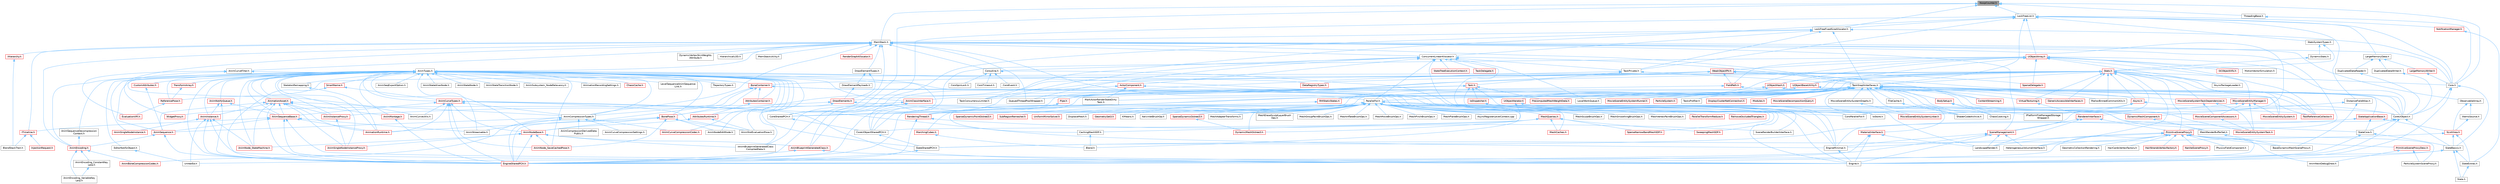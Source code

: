 digraph "NoopCounter.h"
{
 // INTERACTIVE_SVG=YES
 // LATEX_PDF_SIZE
  bgcolor="transparent";
  edge [fontname=Helvetica,fontsize=10,labelfontname=Helvetica,labelfontsize=10];
  node [fontname=Helvetica,fontsize=10,shape=box,height=0.2,width=0.4];
  Node1 [id="Node000001",label="NoopCounter.h",height=0.2,width=0.4,color="gray40", fillcolor="grey60", style="filled", fontcolor="black",tooltip=" "];
  Node1 -> Node2 [id="edge1_Node000001_Node000002",dir="back",color="steelblue1",style="solid",tooltip=" "];
  Node2 [id="Node000002",label="Core.h",height=0.2,width=0.4,color="grey40", fillcolor="white", style="filled",URL="$d6/dd7/Core_8h.html",tooltip=" "];
  Node2 -> Node3 [id="edge2_Node000002_Node000003",dir="back",color="steelblue1",style="solid",tooltip=" "];
  Node3 [id="Node000003",label="CoreUObject.h",height=0.2,width=0.4,color="grey40", fillcolor="white", style="filled",URL="$d0/ded/CoreUObject_8h.html",tooltip=" "];
  Node3 -> Node4 [id="edge3_Node000003_Node000004",dir="back",color="steelblue1",style="solid",tooltip=" "];
  Node4 [id="Node000004",label="Engine.h",height=0.2,width=0.4,color="grey40", fillcolor="white", style="filled",URL="$d1/d34/Public_2Engine_8h.html",tooltip=" "];
  Node3 -> Node5 [id="edge4_Node000003_Node000005",dir="back",color="steelblue1",style="solid",tooltip=" "];
  Node5 [id="Node000005",label="EngineMinimal.h",height=0.2,width=0.4,color="grey40", fillcolor="white", style="filled",URL="$d0/d2c/EngineMinimal_8h.html",tooltip=" "];
  Node5 -> Node4 [id="edge5_Node000005_Node000004",dir="back",color="steelblue1",style="solid",tooltip=" "];
  Node3 -> Node6 [id="edge6_Node000003_Node000006",dir="back",color="steelblue1",style="solid",tooltip=" "];
  Node6 [id="Node000006",label="SlateBasics.h",height=0.2,width=0.4,color="grey40", fillcolor="white", style="filled",URL="$da/d2f/SlateBasics_8h.html",tooltip=" "];
  Node6 -> Node4 [id="edge7_Node000006_Node000004",dir="back",color="steelblue1",style="solid",tooltip=" "];
  Node6 -> Node7 [id="edge8_Node000006_Node000007",dir="back",color="steelblue1",style="solid",tooltip=" "];
  Node7 [id="Node000007",label="Slate.h",height=0.2,width=0.4,color="grey40", fillcolor="white", style="filled",URL="$d2/dc0/Slate_8h.html",tooltip=" "];
  Node6 -> Node8 [id="edge9_Node000006_Node000008",dir="back",color="steelblue1",style="solid",tooltip=" "];
  Node8 [id="Node000008",label="SlateExtras.h",height=0.2,width=0.4,color="grey40", fillcolor="white", style="filled",URL="$d8/dec/SlateExtras_8h.html",tooltip=" "];
  Node8 -> Node7 [id="edge10_Node000008_Node000007",dir="back",color="steelblue1",style="solid",tooltip=" "];
  Node6 -> Node9 [id="edge11_Node000006_Node000009",dir="back",color="steelblue1",style="solid",tooltip=" "];
  Node9 [id="Node000009",label="UnrealEd.h",height=0.2,width=0.4,color="grey40", fillcolor="white", style="filled",URL="$d2/d5f/UnrealEd_8h.html",tooltip=" "];
  Node3 -> Node10 [id="edge12_Node000003_Node000010",dir="back",color="steelblue1",style="solid",tooltip=" "];
  Node10 [id="Node000010",label="SlateCore.h",height=0.2,width=0.4,color="grey40", fillcolor="white", style="filled",URL="$dc/d03/SlateCore_8h.html",tooltip=" "];
  Node10 -> Node4 [id="edge13_Node000010_Node000004",dir="back",color="steelblue1",style="solid",tooltip=" "];
  Node10 -> Node6 [id="edge14_Node000010_Node000006",dir="back",color="steelblue1",style="solid",tooltip=" "];
  Node2 -> Node4 [id="edge15_Node000002_Node000004",dir="back",color="steelblue1",style="solid",tooltip=" "];
  Node2 -> Node6 [id="edge16_Node000002_Node000006",dir="back",color="steelblue1",style="solid",tooltip=" "];
  Node1 -> Node11 [id="edge17_Node000001_Node000011",dir="back",color="steelblue1",style="solid",tooltip=" "];
  Node11 [id="Node000011",label="CoreSharedPCH.h",height=0.2,width=0.4,color="grey40", fillcolor="white", style="filled",URL="$d8/de5/CoreSharedPCH_8h.html",tooltip=" "];
  Node11 -> Node12 [id="edge18_Node000011_Node000012",dir="back",color="steelblue1",style="solid",tooltip=" "];
  Node12 [id="Node000012",label="CoreUObjectSharedPCH.h",height=0.2,width=0.4,color="grey40", fillcolor="white", style="filled",URL="$de/d2f/CoreUObjectSharedPCH_8h.html",tooltip=" "];
  Node12 -> Node13 [id="edge19_Node000012_Node000013",dir="back",color="steelblue1",style="solid",tooltip=" "];
  Node13 [id="Node000013",label="SlateSharedPCH.h",height=0.2,width=0.4,color="grey40", fillcolor="white", style="filled",URL="$d1/dfc/SlateSharedPCH_8h.html",tooltip=" "];
  Node13 -> Node14 [id="edge20_Node000013_Node000014",dir="back",color="steelblue1",style="solid",tooltip=" "];
  Node14 [id="Node000014",label="EngineSharedPCH.h",height=0.2,width=0.4,color="red", fillcolor="#FFF0F0", style="filled",URL="$dc/dbb/EngineSharedPCH_8h.html",tooltip=" "];
  Node1 -> Node16 [id="edge21_Node000001_Node000016",dir="back",color="steelblue1",style="solid",tooltip=" "];
  Node16 [id="Node000016",label="LockFreeFixedSizeAllocator.h",height=0.2,width=0.4,color="grey40", fillcolor="white", style="filled",URL="$d1/d08/LockFreeFixedSizeAllocator_8h.html",tooltip=" "];
  Node16 -> Node17 [id="edge22_Node000016_Node000017",dir="back",color="steelblue1",style="solid",tooltip=" "];
  Node17 [id="Node000017",label="ConcurrentLinearAllocator.h",height=0.2,width=0.4,color="grey40", fillcolor="white", style="filled",URL="$d7/d84/ConcurrentLinearAllocator_8h.html",tooltip=" "];
  Node17 -> Node18 [id="edge23_Node000017_Node000018",dir="back",color="steelblue1",style="solid",tooltip=" "];
  Node18 [id="Node000018",label="ActorComponent.h",height=0.2,width=0.4,color="red", fillcolor="#FFF0F0", style="filled",URL="$da/db1/ActorComponent_8h.html",tooltip=" "];
  Node18 -> Node5 [id="edge24_Node000018_Node000005",dir="back",color="steelblue1",style="solid",tooltip=" "];
  Node18 -> Node14 [id="edge25_Node000018_Node000014",dir="back",color="steelblue1",style="solid",tooltip=" "];
  Node18 -> Node384 [id="edge26_Node000018_Node000384",dir="back",color="steelblue1",style="solid",tooltip=" "];
  Node384 [id="Node000384",label="MarkActorRenderStateDirty\lTask.h",height=0.2,width=0.4,color="grey40", fillcolor="white", style="filled",URL="$d0/d61/MarkActorRenderStateDirtyTask_8h.html",tooltip=" "];
  Node17 -> Node1894 [id="edge27_Node000017_Node001894",dir="back",color="steelblue1",style="solid",tooltip=" "];
  Node1894 [id="Node001894",label="Coroutine.h",height=0.2,width=0.4,color="grey40", fillcolor="white", style="filled",URL="$d9/dfc/Coroutine_8h.html",tooltip=" "];
  Node1894 -> Node1895 [id="edge28_Node001894_Node001895",dir="back",color="steelblue1",style="solid",tooltip=" "];
  Node1895 [id="Node001895",label="CoroEvent.h",height=0.2,width=0.4,color="grey40", fillcolor="white", style="filled",URL="$d3/d4f/CoroEvent_8h.html",tooltip=" "];
  Node1894 -> Node1896 [id="edge29_Node001894_Node001896",dir="back",color="steelblue1",style="solid",tooltip=" "];
  Node1896 [id="Node001896",label="CoroParallelFor.h",height=0.2,width=0.4,color="grey40", fillcolor="white", style="filled",URL="$d2/d05/CoroParallelFor_8h.html",tooltip=" "];
  Node1894 -> Node1897 [id="edge30_Node001894_Node001897",dir="back",color="steelblue1",style="solid",tooltip=" "];
  Node1897 [id="Node001897",label="CoroSpinLock.h",height=0.2,width=0.4,color="grey40", fillcolor="white", style="filled",URL="$dc/db7/CoroSpinLock_8h.html",tooltip=" "];
  Node1894 -> Node1898 [id="edge31_Node001894_Node001898",dir="back",color="steelblue1",style="solid",tooltip=" "];
  Node1898 [id="Node001898",label="CoroTimeout.h",height=0.2,width=0.4,color="grey40", fillcolor="white", style="filled",URL="$d5/d68/CoroTimeout_8h.html",tooltip=" "];
  Node17 -> Node1899 [id="edge32_Node000017_Node001899",dir="back",color="steelblue1",style="solid",tooltip=" "];
  Node1899 [id="Node001899",label="IoStore.h",height=0.2,width=0.4,color="grey40", fillcolor="white", style="filled",URL="$d5/d52/IoStore_8h.html",tooltip=" "];
  Node17 -> Node1900 [id="edge33_Node000017_Node001900",dir="back",color="steelblue1",style="solid",tooltip=" "];
  Node1900 [id="Node001900",label="LocalWorkQueue.h",height=0.2,width=0.4,color="grey40", fillcolor="white", style="filled",URL="$d7/d67/LocalWorkQueue_8h.html",tooltip=" "];
  Node17 -> Node1901 [id="edge34_Node000017_Node001901",dir="back",color="steelblue1",style="solid",tooltip=" "];
  Node1901 [id="Node001901",label="ParallelFor.h",height=0.2,width=0.4,color="grey40", fillcolor="white", style="filled",URL="$d2/da1/ParallelFor_8h.html",tooltip=" "];
  Node1901 -> Node131 [id="edge35_Node001901_Node000131",dir="back",color="steelblue1",style="solid",tooltip=" "];
  Node131 [id="Node000131",label="AsyncRegisterLevelContext.cpp",height=0.2,width=0.4,color="grey40", fillcolor="white", style="filled",URL="$da/df8/AsyncRegisterLevelContext_8cpp.html",tooltip=" "];
  Node1901 -> Node1902 [id="edge36_Node001901_Node001902",dir="back",color="steelblue1",style="solid",tooltip=" "];
  Node1902 [id="Node001902",label="Blend.h",height=0.2,width=0.4,color="grey40", fillcolor="white", style="filled",URL="$d4/d80/Blend_8h.html",tooltip=" "];
  Node1901 -> Node1903 [id="edge37_Node001901_Node001903",dir="back",color="steelblue1",style="solid",tooltip=" "];
  Node1903 [id="Node001903",label="CachingMeshSDF.h",height=0.2,width=0.4,color="grey40", fillcolor="white", style="filled",URL="$d3/de9/CachingMeshSDF_8h.html",tooltip=" "];
  Node1903 -> Node1902 [id="edge38_Node001903_Node001902",dir="back",color="steelblue1",style="solid",tooltip=" "];
  Node1901 -> Node11 [id="edge39_Node001901_Node000011",dir="back",color="steelblue1",style="solid",tooltip=" "];
  Node1901 -> Node1896 [id="edge40_Node001901_Node001896",dir="back",color="steelblue1",style="solid",tooltip=" "];
  Node1901 -> Node1904 [id="edge41_Node001901_Node001904",dir="back",color="steelblue1",style="solid",tooltip=" "];
  Node1904 [id="Node001904",label="DisplaceMesh.h",height=0.2,width=0.4,color="grey40", fillcolor="white", style="filled",URL="$da/df2/DisplaceMesh_8h.html",tooltip=" "];
  Node1901 -> Node1905 [id="edge42_Node001901_Node001905",dir="back",color="steelblue1",style="solid",tooltip=" "];
  Node1905 [id="Node001905",label="DynamicMeshOctree3.h",height=0.2,width=0.4,color="red", fillcolor="#FFF0F0", style="filled",URL="$d8/d9f/DynamicMeshOctree3_8h.html",tooltip=" "];
  Node1901 -> Node1907 [id="edge43_Node001901_Node001907",dir="back",color="steelblue1",style="solid",tooltip=" "];
  Node1907 [id="Node001907",label="FastReferenceCollector.h",height=0.2,width=0.4,color="red", fillcolor="#FFF0F0", style="filled",URL="$dd/d44/FastReferenceCollector_8h.html",tooltip=" "];
  Node1901 -> Node1910 [id="edge44_Node001901_Node001910",dir="back",color="steelblue1",style="solid",tooltip=" "];
  Node1910 [id="Node001910",label="GeometrySet3.h",height=0.2,width=0.4,color="red", fillcolor="#FFF0F0", style="filled",URL="$d2/d39/GeometrySet3_8h.html",tooltip=" "];
  Node1901 -> Node1919 [id="edge45_Node001901_Node001919",dir="back",color="steelblue1",style="solid",tooltip=" "];
  Node1919 [id="Node001919",label="KMeans.h",height=0.2,width=0.4,color="grey40", fillcolor="white", style="filled",URL="$df/d83/KMeans_8h.html",tooltip=" "];
  Node1901 -> Node729 [id="edge46_Node001901_Node000729",dir="back",color="steelblue1",style="solid",tooltip=" "];
  Node729 [id="Node000729",label="KelvinletBrushOp.h",height=0.2,width=0.4,color="grey40", fillcolor="white", style="filled",URL="$d9/d5c/KelvinletBrushOp_8h.html",tooltip=" "];
  Node1901 -> Node1920 [id="edge47_Node001901_Node001920",dir="back",color="steelblue1",style="solid",tooltip=" "];
  Node1920 [id="Node001920",label="MarchingCubes.h",height=0.2,width=0.4,color="red", fillcolor="#FFF0F0", style="filled",URL="$d8/d16/MarchingCubes_8h.html",tooltip=" "];
  Node1920 -> Node1902 [id="edge48_Node001920_Node001902",dir="back",color="steelblue1",style="solid",tooltip=" "];
  Node1901 -> Node1923 [id="edge49_Node001901_Node001923",dir="back",color="steelblue1",style="solid",tooltip=" "];
  Node1923 [id="Node001923",label="MeshAdapterTransforms.h",height=0.2,width=0.4,color="grey40", fillcolor="white", style="filled",URL="$dd/da3/MeshAdapterTransforms_8h.html",tooltip=" "];
  Node1901 -> Node1924 [id="edge50_Node001901_Node001924",dir="back",color="steelblue1",style="solid",tooltip=" "];
  Node1924 [id="Node001924",label="MeshCaches.h",height=0.2,width=0.4,color="red", fillcolor="#FFF0F0", style="filled",URL="$d4/d5e/MeshCaches_8h.html",tooltip=" "];
  Node1901 -> Node1933 [id="edge51_Node001901_Node001933",dir="back",color="steelblue1",style="solid",tooltip=" "];
  Node1933 [id="Node001933",label="MeshEraseSculptLayerBrush\lOps.h",height=0.2,width=0.4,color="grey40", fillcolor="white", style="filled",URL="$d3/dab/MeshEraseSculptLayerBrushOps_8h.html",tooltip=" "];
  Node1901 -> Node1934 [id="edge52_Node001901_Node001934",dir="back",color="steelblue1",style="solid",tooltip=" "];
  Node1934 [id="Node001934",label="MeshGroupPaintBrushOps.h",height=0.2,width=0.4,color="grey40", fillcolor="white", style="filled",URL="$d4/df8/MeshGroupPaintBrushOps_8h.html",tooltip=" "];
  Node1901 -> Node1935 [id="edge53_Node001901_Node001935",dir="back",color="steelblue1",style="solid",tooltip=" "];
  Node1935 [id="Node001935",label="MeshInflateBrushOps.h",height=0.2,width=0.4,color="grey40", fillcolor="white", style="filled",URL="$d7/d16/MeshInflateBrushOps_8h.html",tooltip=" "];
  Node1901 -> Node1936 [id="edge54_Node001901_Node001936",dir="back",color="steelblue1",style="solid",tooltip=" "];
  Node1936 [id="Node001936",label="MeshMoveBrushOps.h",height=0.2,width=0.4,color="grey40", fillcolor="white", style="filled",URL="$dd/dcb/MeshMoveBrushOps_8h.html",tooltip=" "];
  Node1901 -> Node1937 [id="edge55_Node001901_Node001937",dir="back",color="steelblue1",style="solid",tooltip=" "];
  Node1937 [id="Node001937",label="MeshPinchBrushOps.h",height=0.2,width=0.4,color="grey40", fillcolor="white", style="filled",URL="$dc/dbe/MeshPinchBrushOps_8h.html",tooltip=" "];
  Node1901 -> Node1938 [id="edge56_Node001901_Node001938",dir="back",color="steelblue1",style="solid",tooltip=" "];
  Node1938 [id="Node001938",label="MeshPlaneBrushOps.h",height=0.2,width=0.4,color="grey40", fillcolor="white", style="filled",URL="$de/d05/MeshPlaneBrushOps_8h.html",tooltip=" "];
  Node1901 -> Node1939 [id="edge57_Node001901_Node001939",dir="back",color="steelblue1",style="solid",tooltip=" "];
  Node1939 [id="Node001939",label="MeshQueries.h",height=0.2,width=0.4,color="red", fillcolor="#FFF0F0", style="filled",URL="$d1/d76/MeshQueries_8h.html",tooltip=" "];
  Node1939 -> Node1903 [id="edge58_Node001939_Node001903",dir="back",color="steelblue1",style="solid",tooltip=" "];
  Node1939 -> Node1905 [id="edge59_Node001939_Node001905",dir="back",color="steelblue1",style="solid",tooltip=" "];
  Node1939 -> Node1924 [id="edge60_Node001939_Node001924",dir="back",color="steelblue1",style="solid",tooltip=" "];
  Node1939 -> Node1992 [id="edge61_Node001939_Node001992",dir="back",color="steelblue1",style="solid",tooltip=" "];
  Node1992 [id="Node001992",label="SparseNarrowBandMeshSDF.h",height=0.2,width=0.4,color="red", fillcolor="#FFF0F0", style="filled",URL="$d2/d60/SparseNarrowBandMeshSDF_8h.html",tooltip=" "];
  Node1939 -> Node1993 [id="edge62_Node001939_Node001993",dir="back",color="steelblue1",style="solid",tooltip=" "];
  Node1993 [id="Node001993",label="SweepingMeshSDF.h",height=0.2,width=0.4,color="red", fillcolor="#FFF0F0", style="filled",URL="$d9/d76/SweepingMeshSDF_8h.html",tooltip=" "];
  Node1901 -> Node583 [id="edge63_Node001901_Node000583",dir="back",color="steelblue1",style="solid",tooltip=" "];
  Node583 [id="Node000583",label="MeshRenderBufferSet.h",height=0.2,width=0.4,color="grey40", fillcolor="white", style="filled",URL="$de/dc2/MeshRenderBufferSet_8h.html",tooltip=" "];
  Node583 -> Node584 [id="edge64_Node000583_Node000584",dir="back",color="steelblue1",style="solid",tooltip=" "];
  Node584 [id="Node000584",label="BaseDynamicMeshSceneProxy.h",height=0.2,width=0.4,color="grey40", fillcolor="white", style="filled",URL="$d2/dee/BaseDynamicMeshSceneProxy_8h.html",tooltip=" "];
  Node1901 -> Node1994 [id="edge65_Node001901_Node001994",dir="back",color="steelblue1",style="solid",tooltip=" "];
  Node1994 [id="Node001994",label="MeshSculptBrushOps.h",height=0.2,width=0.4,color="grey40", fillcolor="white", style="filled",URL="$d1/dc9/MeshSculptBrushOps_8h.html",tooltip=" "];
  Node1901 -> Node1995 [id="edge66_Node001901_Node001995",dir="back",color="steelblue1",style="solid",tooltip=" "];
  Node1995 [id="Node001995",label="MeshSmoothingBrushOps.h",height=0.2,width=0.4,color="grey40", fillcolor="white", style="filled",URL="$dd/d1d/MeshSmoothingBrushOps_8h.html",tooltip=" "];
  Node1901 -> Node1996 [id="edge67_Node001901_Node001996",dir="back",color="steelblue1",style="solid",tooltip=" "];
  Node1996 [id="Node001996",label="MeshVertexPaintBrushOps.h",height=0.2,width=0.4,color="grey40", fillcolor="white", style="filled",URL="$df/d5b/MeshVertexPaintBrushOps_8h.html",tooltip=" "];
  Node1901 -> Node1997 [id="edge68_Node001901_Node001997",dir="back",color="steelblue1",style="solid",tooltip=" "];
  Node1997 [id="Node001997",label="ParallelTransformReduce.h",height=0.2,width=0.4,color="red", fillcolor="#FFF0F0", style="filled",URL="$d8/de7/ParallelTransformReduce_8h.html",tooltip=" "];
  Node1901 -> Node1931 [id="edge69_Node001901_Node001931",dir="back",color="steelblue1",style="solid",tooltip=" "];
  Node1931 [id="Node001931",label="RemoveOccludedTriangles.h",height=0.2,width=0.4,color="red", fillcolor="#FFF0F0", style="filled",URL="$dc/d7b/RemoveOccludedTriangles_8h.html",tooltip=" "];
  Node1901 -> Node1998 [id="edge70_Node001901_Node001998",dir="back",color="steelblue1",style="solid",tooltip=" "];
  Node1998 [id="Node001998",label="SparseDynamicOctree3.h",height=0.2,width=0.4,color="red", fillcolor="#FFF0F0", style="filled",URL="$df/d29/SparseDynamicOctree3_8h.html",tooltip=" "];
  Node1998 -> Node1905 [id="edge71_Node001998_Node001905",dir="back",color="steelblue1",style="solid",tooltip=" "];
  Node1901 -> Node1999 [id="edge72_Node001901_Node001999",dir="back",color="steelblue1",style="solid",tooltip=" "];
  Node1999 [id="Node001999",label="SparseDynamicPointOctree3.h",height=0.2,width=0.4,color="red", fillcolor="#FFF0F0", style="filled",URL="$d5/dba/SparseDynamicPointOctree3_8h.html",tooltip=" "];
  Node1901 -> Node1992 [id="edge73_Node001901_Node001992",dir="back",color="steelblue1",style="solid",tooltip=" "];
  Node1901 -> Node2000 [id="edge74_Node001901_Node002000",dir="back",color="steelblue1",style="solid",tooltip=" "];
  Node2000 [id="Node002000",label="SubRegionRemesher.h",height=0.2,width=0.4,color="red", fillcolor="#FFF0F0", style="filled",URL="$d9/d7c/SubRegionRemesher_8h.html",tooltip=" "];
  Node1901 -> Node1993 [id="edge75_Node001901_Node001993",dir="back",color="steelblue1",style="solid",tooltip=" "];
  Node1901 -> Node2001 [id="edge76_Node001901_Node002001",dir="back",color="steelblue1",style="solid",tooltip=" "];
  Node2001 [id="Node002001",label="UniformMirrorSolver.h",height=0.2,width=0.4,color="red", fillcolor="#FFF0F0", style="filled",URL="$dd/dfd/UniformMirrorSolver_8h.html",tooltip=" "];
  Node17 -> Node2006 [id="edge77_Node000017_Node002006",dir="back",color="steelblue1",style="solid",tooltip=" "];
  Node2006 [id="Node002006",label="QueuedThreadPoolWrapper.h",height=0.2,width=0.4,color="grey40", fillcolor="white", style="filled",URL="$dc/d5f/QueuedThreadPoolWrapper_8h.html",tooltip=" "];
  Node17 -> Node2007 [id="edge78_Node000017_Node002007",dir="back",color="steelblue1",style="solid",tooltip=" "];
  Node2007 [id="Node002007",label="SceneRenderBuilderInterface.h",height=0.2,width=0.4,color="grey40", fillcolor="white", style="filled",URL="$d9/de2/SceneRenderBuilderInterface_8h.html",tooltip=" "];
  Node17 -> Node2008 [id="edge79_Node000017_Node002008",dir="back",color="steelblue1",style="solid",tooltip=" "];
  Node2008 [id="Node002008",label="StateTreeExecutionContext.h",height=0.2,width=0.4,color="red", fillcolor="#FFF0F0", style="filled",URL="$d0/d75/StateTreeExecutionContext_8h.html",tooltip=" "];
  Node17 -> Node2010 [id="edge80_Node000017_Node002010",dir="back",color="steelblue1",style="solid",tooltip=" "];
  Node2010 [id="Node002010",label="TaskConcurrencyLimiter.h",height=0.2,width=0.4,color="grey40", fillcolor="white", style="filled",URL="$d9/dda/TaskConcurrencyLimiter_8h.html",tooltip=" "];
  Node17 -> Node2011 [id="edge81_Node000017_Node002011",dir="back",color="steelblue1",style="solid",tooltip=" "];
  Node2011 [id="Node002011",label="TaskDelegate.h",height=0.2,width=0.4,color="red", fillcolor="#FFF0F0", style="filled",URL="$de/db1/TaskDelegate_8h.html",tooltip=" "];
  Node17 -> Node3114 [id="edge82_Node000017_Node003114",dir="back",color="steelblue1",style="solid",tooltip=" "];
  Node3114 [id="Node003114",label="TaskGraphInterfaces.h",height=0.2,width=0.4,color="grey40", fillcolor="white", style="filled",URL="$d2/d4c/TaskGraphInterfaces_8h.html",tooltip=" "];
  Node3114 -> Node3115 [id="edge83_Node003114_Node003115",dir="back",color="steelblue1",style="solid",tooltip=" "];
  Node3115 [id="Node003115",label="Async.h",height=0.2,width=0.4,color="red", fillcolor="#FFF0F0", style="filled",URL="$d7/ddf/Async_8h.html",tooltip=" "];
  Node3115 -> Node3 [id="edge84_Node003115_Node000003",dir="back",color="steelblue1",style="solid",tooltip=" "];
  Node3115 -> Node1896 [id="edge85_Node003115_Node001896",dir="back",color="steelblue1",style="solid",tooltip=" "];
  Node3115 -> Node3117 [id="edge86_Node003115_Node003117",dir="back",color="steelblue1",style="solid",tooltip=" "];
  Node3117 [id="Node003117",label="IPlatformFileManagedStorage\lWrapper.h",height=0.2,width=0.4,color="grey40", fillcolor="white", style="filled",URL="$db/d2e/IPlatformFileManagedStorageWrapper_8h.html",tooltip=" "];
  Node3114 -> Node568 [id="edge87_Node003114_Node000568",dir="back",color="steelblue1",style="solid",tooltip=" "];
  Node568 [id="Node000568",label="BodySetup.h",height=0.2,width=0.4,color="red", fillcolor="#FFF0F0", style="filled",URL="$d8/d7b/BodySetup_8h.html",tooltip=" "];
  Node568 -> Node569 [id="edge88_Node000568_Node000569",dir="back",color="steelblue1",style="solid",tooltip=" "];
  Node569 [id="Node000569",label="ChaosCooking.h",height=0.2,width=0.4,color="grey40", fillcolor="white", style="filled",URL="$de/d88/ChaosCooking_8h.html",tooltip=" "];
  Node568 -> Node571 [id="edge89_Node000568_Node000571",dir="back",color="steelblue1",style="solid",tooltip=" "];
  Node571 [id="Node000571",label="DynamicMeshComponent.h",height=0.2,width=0.4,color="red", fillcolor="#FFF0F0", style="filled",URL="$d8/d66/DynamicMeshComponent_8h.html",tooltip=" "];
  Node571 -> Node583 [id="edge90_Node000571_Node000583",dir="back",color="steelblue1",style="solid",tooltip=" "];
  Node3114 -> Node569 [id="edge91_Node003114_Node000569",dir="back",color="steelblue1",style="solid",tooltip=" "];
  Node3114 -> Node3135 [id="edge92_Node003114_Node003135",dir="back",color="steelblue1",style="solid",tooltip=" "];
  Node3135 [id="Node003135",label="ContentStreaming.h",height=0.2,width=0.4,color="red", fillcolor="#FFF0F0", style="filled",URL="$dd/d05/ContentStreaming_8h.html",tooltip=" "];
  Node3114 -> Node11 [id="edge93_Node003114_Node000011",dir="back",color="steelblue1",style="solid",tooltip=" "];
  Node3114 -> Node105 [id="edge94_Node003114_Node000105",dir="back",color="steelblue1",style="solid",tooltip=" "];
  Node105 [id="Node000105",label="DisplayClusterNetConnection.h",height=0.2,width=0.4,color="red", fillcolor="#FFF0F0", style="filled",URL="$d0/df0/DisplayClusterNetConnection_8h.html",tooltip=" "];
  Node3114 -> Node1907 [id="edge95_Node003114_Node001907",dir="back",color="steelblue1",style="solid",tooltip=" "];
  Node3114 -> Node3138 [id="edge96_Node003114_Node003138",dir="back",color="steelblue1",style="solid",tooltip=" "];
  Node3138 [id="Node003138",label="FileCache.h",height=0.2,width=0.4,color="grey40", fillcolor="white", style="filled",URL="$da/d07/FileCache_8h.html",tooltip=" "];
  Node3138 -> Node2473 [id="edge97_Node003138_Node002473",dir="back",color="steelblue1",style="solid",tooltip=" "];
  Node2473 [id="Node002473",label="ShaderCodeArchive.h",height=0.2,width=0.4,color="grey40", fillcolor="white", style="filled",URL="$d4/dfd/ShaderCodeArchive_8h.html",tooltip=" "];
  Node3114 -> Node3139 [id="edge98_Node003114_Node003139",dir="back",color="steelblue1",style="solid",tooltip=" "];
  Node3139 [id="Node003139",label="GenericAccessibleInterfaces.h",height=0.2,width=0.4,color="red", fillcolor="#FFF0F0", style="filled",URL="$d9/dbb/GenericAccessibleInterfaces_8h.html",tooltip=" "];
  Node3114 -> Node3117 [id="edge99_Node003114_Node003117",dir="back",color="steelblue1",style="solid",tooltip=" "];
  Node3114 -> Node3039 [id="edge100_Node003114_Node003039",dir="back",color="steelblue1",style="solid",tooltip=" "];
  Node3039 [id="Node003039",label="IoDispatcher.h",height=0.2,width=0.4,color="red", fillcolor="#FFF0F0", style="filled",URL="$d8/d3c/IoDispatcher_8h.html",tooltip=" "];
  Node3039 -> Node1899 [id="edge101_Node003039_Node001899",dir="back",color="steelblue1",style="solid",tooltip=" "];
  Node3039 -> Node2473 [id="edge102_Node003039_Node002473",dir="back",color="steelblue1",style="solid",tooltip=" "];
  Node3114 -> Node1900 [id="edge103_Node003114_Node001900",dir="back",color="steelblue1",style="solid",tooltip=" "];
  Node3114 -> Node3145 [id="edge104_Node003114_Node003145",dir="back",color="steelblue1",style="solid",tooltip=" "];
  Node3145 [id="Node003145",label="MallocBinnedCommonUtils.h",height=0.2,width=0.4,color="grey40", fillcolor="white", style="filled",URL="$dc/ded/MallocBinnedCommonUtils_8h.html",tooltip=" "];
  Node3114 -> Node384 [id="edge105_Node003114_Node000384",dir="back",color="steelblue1",style="solid",tooltip=" "];
  Node3114 -> Node2427 [id="edge106_Node003114_Node002427",dir="back",color="steelblue1",style="solid",tooltip=" "];
  Node2427 [id="Node002427",label="MaterialInterface.h",height=0.2,width=0.4,color="red", fillcolor="#FFF0F0", style="filled",URL="$de/daa/MaterialInterface_8h.html",tooltip=" "];
  Node2427 -> Node4 [id="edge107_Node002427_Node000004",dir="back",color="steelblue1",style="solid",tooltip=" "];
  Node2427 -> Node14 [id="edge108_Node002427_Node000014",dir="back",color="steelblue1",style="solid",tooltip=" "];
  Node2427 -> Node638 [id="edge109_Node002427_Node000638",dir="back",color="steelblue1",style="solid",tooltip=" "];
  Node638 [id="Node000638",label="LandscapeRender.h",height=0.2,width=0.4,color="grey40", fillcolor="white", style="filled",URL="$df/d67/LandscapeRender_8h.html",tooltip=" "];
  Node3114 -> Node3146 [id="edge110_Node003114_Node003146",dir="back",color="steelblue1",style="solid",tooltip=" "];
  Node3146 [id="Node003146",label="Modules.h",height=0.2,width=0.4,color="red", fillcolor="#FFF0F0", style="filled",URL="$dd/dc2/Modules_8h.html",tooltip=" "];
  Node3114 -> Node3148 [id="edge111_Node003114_Node003148",dir="back",color="steelblue1",style="solid",tooltip=" "];
  Node3148 [id="Node003148",label="MovieSceneComponentAccessors.h",height=0.2,width=0.4,color="red", fillcolor="#FFF0F0", style="filled",URL="$db/d67/MovieSceneComponentAccessors_8h.html",tooltip=" "];
  Node3148 -> Node3150 [id="edge112_Node003148_Node003150",dir="back",color="steelblue1",style="solid",tooltip=" "];
  Node3150 [id="Node003150",label="MovieSceneEntitySystemTask.h",height=0.2,width=0.4,color="red", fillcolor="#FFF0F0", style="filled",URL="$d5/dcb/MovieSceneEntitySystemTask_8h.html",tooltip=" "];
  Node3114 -> Node3164 [id="edge113_Node003114_Node003164",dir="back",color="steelblue1",style="solid",tooltip=" "];
  Node3164 [id="Node003164",label="MovieSceneDecompositionQuery.h",height=0.2,width=0.4,color="red", fillcolor="#FFF0F0", style="filled",URL="$dd/d7c/MovieSceneDecompositionQuery_8h.html",tooltip=" "];
  Node3114 -> Node3168 [id="edge114_Node003114_Node003168",dir="back",color="steelblue1",style="solid",tooltip=" "];
  Node3168 [id="Node003168",label="MovieSceneEntityManager.h",height=0.2,width=0.4,color="red", fillcolor="#FFF0F0", style="filled",URL="$d5/d5b/MovieSceneEntityManager_8h.html",tooltip=" "];
  Node3168 -> Node3148 [id="edge115_Node003168_Node003148",dir="back",color="steelblue1",style="solid",tooltip=" "];
  Node3168 -> Node3230 [id="edge116_Node003168_Node003230",dir="back",color="steelblue1",style="solid",tooltip=" "];
  Node3230 [id="Node003230",label="MovieSceneEntitySystem.h",height=0.2,width=0.4,color="red", fillcolor="#FFF0F0", style="filled",URL="$dd/d4b/MovieSceneEntitySystem_8h.html",tooltip=" "];
  Node3168 -> Node1643 [id="edge117_Node003168_Node001643",dir="back",color="steelblue1",style="solid",tooltip=" "];
  Node1643 [id="Node001643",label="MovieSceneEntitySystemLinker.h",height=0.2,width=0.4,color="red", fillcolor="#FFF0F0", style="filled",URL="$d9/d16/MovieSceneEntitySystemLinker_8h.html",tooltip=" "];
  Node3168 -> Node3150 [id="edge118_Node003168_Node003150",dir="back",color="steelblue1",style="solid",tooltip=" "];
  Node3114 -> Node3230 [id="edge119_Node003114_Node003230",dir="back",color="steelblue1",style="solid",tooltip=" "];
  Node3114 -> Node3252 [id="edge120_Node003114_Node003252",dir="back",color="steelblue1",style="solid",tooltip=" "];
  Node3252 [id="Node003252",label="MovieSceneEntitySystemGraphs.h",height=0.2,width=0.4,color="grey40", fillcolor="white", style="filled",URL="$dd/ded/MovieSceneEntitySystemGraphs_8h.html",tooltip=" "];
  Node3252 -> Node1643 [id="edge121_Node003252_Node001643",dir="back",color="steelblue1",style="solid",tooltip=" "];
  Node3114 -> Node1643 [id="edge122_Node003114_Node001643",dir="back",color="steelblue1",style="solid",tooltip=" "];
  Node3114 -> Node3190 [id="edge123_Node003114_Node003190",dir="back",color="steelblue1",style="solid",tooltip=" "];
  Node3190 [id="Node003190",label="MovieSceneEntitySystemRunner.h",height=0.2,width=0.4,color="red", fillcolor="#FFF0F0", style="filled",URL="$d3/db8/MovieSceneEntitySystemRunner_8h.html",tooltip=" "];
  Node3114 -> Node3150 [id="edge124_Node003114_Node003150",dir="back",color="steelblue1",style="solid",tooltip=" "];
  Node3114 -> Node3253 [id="edge125_Node003114_Node003253",dir="back",color="steelblue1",style="solid",tooltip=" "];
  Node3253 [id="Node003253",label="MovieSceneSystemTaskDependencies.h",height=0.2,width=0.4,color="red", fillcolor="#FFF0F0", style="filled",URL="$d5/d2b/MovieSceneSystemTaskDependencies_8h.html",tooltip=" "];
  Node3253 -> Node3148 [id="edge126_Node003253_Node003148",dir="back",color="steelblue1",style="solid",tooltip=" "];
  Node3253 -> Node3150 [id="edge127_Node003253_Node003150",dir="back",color="steelblue1",style="solid",tooltip=" "];
  Node3114 -> Node1901 [id="edge128_Node003114_Node001901",dir="back",color="steelblue1",style="solid",tooltip=" "];
  Node3114 -> Node2472 [id="edge129_Node003114_Node002472",dir="back",color="steelblue1",style="solid",tooltip=" "];
  Node2472 [id="Node002472",label="ParticleSystem.h",height=0.2,width=0.4,color="red", fillcolor="#FFF0F0", style="filled",URL="$d7/d33/ParticleSystem_8h.html",tooltip=" "];
  Node3114 -> Node3051 [id="edge130_Node003114_Node003051",dir="back",color="steelblue1",style="solid",tooltip=" "];
  Node3051 [id="Node003051",label="PrecomputedMeshWeightData.h",height=0.2,width=0.4,color="red", fillcolor="#FFF0F0", style="filled",URL="$d7/def/PrecomputedMeshWeightData_8h.html",tooltip=" "];
  Node3114 -> Node2006 [id="edge131_Node003114_Node002006",dir="back",color="steelblue1",style="solid",tooltip=" "];
  Node3114 -> Node3254 [id="edge132_Node003114_Node003254",dir="back",color="steelblue1",style="solid",tooltip=" "];
  Node3254 [id="Node003254",label="RHIStaticStates.h",height=0.2,width=0.4,color="red", fillcolor="#FFF0F0", style="filled",URL="$d3/d2b/RHIStaticStates_8h.html",tooltip=" "];
  Node3254 -> Node14 [id="edge133_Node003254_Node000014",dir="back",color="steelblue1",style="solid",tooltip=" "];
  Node3114 -> Node2128 [id="edge134_Node003114_Node002128",dir="back",color="steelblue1",style="solid",tooltip=" "];
  Node2128 [id="Node002128",label="RenderingThread.h",height=0.2,width=0.4,color="red", fillcolor="#FFF0F0", style="filled",URL="$dc/df7/RenderingThread_8h.html",tooltip=" "];
  Node2128 -> Node14 [id="edge135_Node002128_Node000014",dir="back",color="steelblue1",style="solid",tooltip=" "];
  Node2128 -> Node2007 [id="edge136_Node002128_Node002007",dir="back",color="steelblue1",style="solid",tooltip=" "];
  Node3114 -> Node2473 [id="edge137_Node003114_Node002473",dir="back",color="steelblue1",style="solid",tooltip=" "];
  Node3114 -> Node2749 [id="edge138_Node003114_Node002749",dir="back",color="steelblue1",style="solid",tooltip=" "];
  Node2749 [id="Node002749",label="SlateApplicationBase.h",height=0.2,width=0.4,color="red", fillcolor="#FFF0F0", style="filled",URL="$d2/dfe/SlateApplicationBase_8h.html",tooltip=" "];
  Node2749 -> Node2617 [id="edge139_Node002749_Node002617",dir="back",color="steelblue1",style="solid",tooltip=" "];
  Node2617 [id="Node002617",label="SListView.h",height=0.2,width=0.4,color="red", fillcolor="#FFF0F0", style="filled",URL="$db/db5/SListView_8h.html",tooltip=" "];
  Node2617 -> Node6 [id="edge140_Node002617_Node000006",dir="back",color="steelblue1",style="solid",tooltip=" "];
  Node2617 -> Node8 [id="edge141_Node002617_Node000008",dir="back",color="steelblue1",style="solid",tooltip=" "];
  Node2617 -> Node13 [id="edge142_Node002617_Node000013",dir="back",color="steelblue1",style="solid",tooltip=" "];
  Node2749 -> Node10 [id="edge143_Node002749_Node000010",dir="back",color="steelblue1",style="solid",tooltip=" "];
  Node2749 -> Node13 [id="edge144_Node002749_Node000013",dir="back",color="steelblue1",style="solid",tooltip=" "];
  Node3114 -> Node3255 [id="edge145_Node003114_Node003255",dir="back",color="steelblue1",style="solid",tooltip=" "];
  Node3255 [id="Node003255",label="TasksProfiler.h",height=0.2,width=0.4,color="grey40", fillcolor="white", style="filled",URL="$d2/d50/TasksProfiler_8h.html",tooltip=" "];
  Node3114 -> Node3256 [id="edge146_Node003114_Node003256",dir="back",color="steelblue1",style="solid",tooltip=" "];
  Node3256 [id="Node003256",label="VirtualTexturing.h",height=0.2,width=0.4,color="red", fillcolor="#FFF0F0", style="filled",URL="$da/da6/VirtualTexturing_8h.html",tooltip=" "];
  Node3256 -> Node2174 [id="edge147_Node003256_Node002174",dir="back",color="steelblue1",style="solid",tooltip=" "];
  Node2174 [id="Node002174",label="RendererInterface.h",height=0.2,width=0.4,color="red", fillcolor="#FFF0F0", style="filled",URL="$d1/db7/RendererInterface_8h.html",tooltip=" "];
  Node2174 -> Node638 [id="edge148_Node002174_Node000638",dir="back",color="steelblue1",style="solid",tooltip=" "];
  Node2174 -> Node2185 [id="edge149_Node002174_Node002185",dir="back",color="steelblue1",style="solid",tooltip=" "];
  Node2185 [id="Node002185",label="PrimitiveSceneProxy.h",height=0.2,width=0.4,color="red", fillcolor="#FFF0F0", style="filled",URL="$dc/d1e/PrimitiveSceneProxy_8h.html",tooltip=" "];
  Node2185 -> Node371 [id="edge150_Node002185_Node000371",dir="back",color="steelblue1",style="solid",tooltip=" "];
  Node371 [id="Node000371",label="AnimNextDebugDraw.h",height=0.2,width=0.4,color="grey40", fillcolor="white", style="filled",URL="$dd/de1/AnimNextDebugDraw_8h.html",tooltip=" "];
  Node2185 -> Node584 [id="edge151_Node002185_Node000584",dir="back",color="steelblue1",style="solid",tooltip=" "];
  Node2185 -> Node4 [id="edge152_Node002185_Node000004",dir="back",color="steelblue1",style="solid",tooltip=" "];
  Node2185 -> Node5 [id="edge153_Node002185_Node000005",dir="back",color="steelblue1",style="solid",tooltip=" "];
  Node2185 -> Node14 [id="edge154_Node002185_Node000014",dir="back",color="steelblue1",style="solid",tooltip=" "];
  Node2185 -> Node858 [id="edge155_Node002185_Node000858",dir="back",color="steelblue1",style="solid",tooltip=" "];
  Node858 [id="Node000858",label="GeometryCollectionRendering.h",height=0.2,width=0.4,color="grey40", fillcolor="white", style="filled",URL="$dc/d68/GeometryCollectionRendering_8h.html",tooltip=" "];
  Node2185 -> Node2147 [id="edge156_Node002185_Node002147",dir="back",color="steelblue1",style="solid",tooltip=" "];
  Node2147 [id="Node002147",label="HairCardsVertexFactory.h",height=0.2,width=0.4,color="grey40", fillcolor="white", style="filled",URL="$de/d8e/HairCardsVertexFactory_8h.html",tooltip=" "];
  Node2185 -> Node2156 [id="edge157_Node002185_Node002156",dir="back",color="steelblue1",style="solid",tooltip=" "];
  Node2156 [id="Node002156",label="HairStrandsVertexFactory.h",height=0.2,width=0.4,color="red", fillcolor="#FFF0F0", style="filled",URL="$d0/d1c/HairStrandsVertexFactory_8h.html",tooltip=" "];
  Node2185 -> Node1144 [id="edge158_Node002185_Node001144",dir="back",color="steelblue1",style="solid",tooltip=" "];
  Node1144 [id="Node001144",label="HeterogeneousVolumeInterface.h",height=0.2,width=0.4,color="grey40", fillcolor="white", style="filled",URL="$d3/de3/HeterogeneousVolumeInterface_8h.html",tooltip=" "];
  Node2185 -> Node638 [id="edge159_Node002185_Node000638",dir="back",color="steelblue1",style="solid",tooltip=" "];
  Node2185 -> Node1536 [id="edge160_Node002185_Node001536",dir="back",color="steelblue1",style="solid",tooltip=" "];
  Node1536 [id="Node001536",label="NaniteSceneProxy.h",height=0.2,width=0.4,color="red", fillcolor="#FFF0F0", style="filled",URL="$de/dae/NaniteSceneProxy_8h.html",tooltip=" "];
  Node2185 -> Node372 [id="edge161_Node002185_Node000372",dir="back",color="steelblue1",style="solid",tooltip=" "];
  Node372 [id="Node000372",label="ParticleSystemSceneProxy.h",height=0.2,width=0.4,color="grey40", fillcolor="white", style="filled",URL="$dd/d25/ParticleSystemSceneProxy_8h.html",tooltip=" "];
  Node2185 -> Node891 [id="edge162_Node002185_Node000891",dir="back",color="steelblue1",style="solid",tooltip=" "];
  Node891 [id="Node000891",label="PhysicsFieldComponent.h",height=0.2,width=0.4,color="grey40", fillcolor="white", style="filled",URL="$dd/d76/PhysicsFieldComponent_8h.html",tooltip=" "];
  Node2185 -> Node370 [id="edge163_Node002185_Node000370",dir="back",color="steelblue1",style="solid",tooltip=" "];
  Node370 [id="Node000370",label="PrimitiveSceneProxyDesc.h",height=0.2,width=0.4,color="red", fillcolor="#FFF0F0", style="filled",URL="$d8/d20/PrimitiveSceneProxyDesc_8h.html",tooltip=" "];
  Node370 -> Node371 [id="edge164_Node000370_Node000371",dir="back",color="steelblue1",style="solid",tooltip=" "];
  Node370 -> Node372 [id="edge165_Node000370_Node000372",dir="back",color="steelblue1",style="solid",tooltip=" "];
  Node2174 -> Node2177 [id="edge166_Node002174_Node002177",dir="back",color="steelblue1",style="solid",tooltip=" "];
  Node2177 [id="Node002177",label="SceneManagement.h",height=0.2,width=0.4,color="red", fillcolor="#FFF0F0", style="filled",URL="$de/db9/SceneManagement_8h.html",tooltip=" "];
  Node2177 -> Node4 [id="edge167_Node002177_Node000004",dir="back",color="steelblue1",style="solid",tooltip=" "];
  Node2177 -> Node5 [id="edge168_Node002177_Node000005",dir="back",color="steelblue1",style="solid",tooltip=" "];
  Node2177 -> Node14 [id="edge169_Node002177_Node000014",dir="back",color="steelblue1",style="solid",tooltip=" "];
  Node2177 -> Node1144 [id="edge170_Node002177_Node001144",dir="back",color="steelblue1",style="solid",tooltip=" "];
  Node2177 -> Node638 [id="edge171_Node002177_Node000638",dir="back",color="steelblue1",style="solid",tooltip=" "];
  Node17 -> Node2493 [id="edge172_Node000017_Node002493",dir="back",color="steelblue1",style="solid",tooltip=" "];
  Node2493 [id="Node002493",label="TaskPrivate.h",height=0.2,width=0.4,color="grey40", fillcolor="white", style="filled",URL="$d0/d89/TaskPrivate_8h.html",tooltip=" "];
  Node2493 -> Node2087 [id="edge173_Node002493_Node002087",dir="back",color="steelblue1",style="solid",tooltip=" "];
  Node2087 [id="Node002087",label="Pipe.h",height=0.2,width=0.4,color="red", fillcolor="#FFF0F0", style="filled",URL="$d4/d5f/Pipe_8h.html",tooltip=" "];
  Node2087 -> Node2128 [id="edge174_Node002087_Node002128",dir="back",color="steelblue1",style="solid",tooltip=" "];
  Node2493 -> Node2494 [id="edge175_Node002493_Node002494",dir="back",color="steelblue1",style="solid",tooltip=" "];
  Node2494 [id="Node002494",label="Task.h",height=0.2,width=0.4,color="red", fillcolor="#FFF0F0", style="filled",URL="$db/d0e/Tasks_2Task_8h.html",tooltip=" "];
  Node2494 -> Node2496 [id="edge176_Node002494_Node002496",dir="back",color="steelblue1",style="solid",tooltip=" "];
  Node2496 [id="Node002496",label="DrawElements.h",height=0.2,width=0.4,color="red", fillcolor="#FFF0F0", style="filled",URL="$d8/d4c/DrawElements_8h.html",tooltip=" "];
  Node2496 -> Node10 [id="edge177_Node002496_Node000010",dir="back",color="steelblue1",style="solid",tooltip=" "];
  Node2496 -> Node13 [id="edge178_Node002496_Node000013",dir="back",color="steelblue1",style="solid",tooltip=" "];
  Node2496 -> Node2751 [id="edge179_Node002496_Node002751",dir="back",color="steelblue1",style="solid",tooltip=" "];
  Node2751 [id="Node002751",label="WidgetProxy.h",height=0.2,width=0.4,color="red", fillcolor="#FFF0F0", style="filled",URL="$d0/d03/WidgetProxy_8h.html",tooltip=" "];
  Node2494 -> Node571 [id="edge180_Node002494_Node000571",dir="back",color="steelblue1",style="solid",tooltip=" "];
  Node2494 -> Node3039 [id="edge181_Node002494_Node003039",dir="back",color="steelblue1",style="solid",tooltip=" "];
  Node2494 -> Node638 [id="edge182_Node002494_Node000638",dir="back",color="steelblue1",style="solid",tooltip=" "];
  Node2494 -> Node2087 [id="edge183_Node002494_Node002087",dir="back",color="steelblue1",style="solid",tooltip=" "];
  Node2494 -> Node3051 [id="edge184_Node002494_Node003051",dir="back",color="steelblue1",style="solid",tooltip=" "];
  Node2494 -> Node2010 [id="edge185_Node002494_Node002010",dir="back",color="steelblue1",style="solid",tooltip=" "];
  Node2493 -> Node3114 [id="edge186_Node002493_Node003114",dir="back",color="steelblue1",style="solid",tooltip=" "];
  Node16 -> Node2 [id="edge187_Node000016_Node000002",dir="back",color="steelblue1",style="solid",tooltip=" "];
  Node16 -> Node11 [id="edge188_Node000016_Node000011",dir="back",color="steelblue1",style="solid",tooltip=" "];
  Node16 -> Node3262 [id="edge189_Node000016_Node003262",dir="back",color="steelblue1",style="solid",tooltip=" "];
  Node3262 [id="Node003262",label="MemStack.h",height=0.2,width=0.4,color="grey40", fillcolor="white", style="filled",URL="$d7/de0/MemStack_8h.html",tooltip=" "];
  Node3262 -> Node3263 [id="edge190_Node003262_Node003263",dir="back",color="steelblue1",style="solid",tooltip=" "];
  Node3263 [id="Node003263",label="AnimCompressionTypes.h",height=0.2,width=0.4,color="grey40", fillcolor="white", style="filled",URL="$d1/d3b/AnimCompressionTypes_8h.html",tooltip=" "];
  Node3263 -> Node1574 [id="edge191_Node003263_Node001574",dir="back",color="steelblue1",style="solid",tooltip=" "];
  Node1574 [id="Node001574",label="AnimBoneCompressionCodec.h",height=0.2,width=0.4,color="red", fillcolor="#FFF0F0", style="filled",URL="$dd/dc3/AnimBoneCompressionCodec_8h.html",tooltip=" "];
  Node3263 -> Node3264 [id="edge192_Node003263_Node003264",dir="back",color="steelblue1",style="solid",tooltip=" "];
  Node3264 [id="Node003264",label="AnimCompressionDerivedData\lPublic.h",height=0.2,width=0.4,color="grey40", fillcolor="white", style="filled",URL="$dc/d36/AnimCompressionDerivedDataPublic_8h.html",tooltip=" "];
  Node3263 -> Node3265 [id="edge193_Node003263_Node003265",dir="back",color="steelblue1",style="solid",tooltip=" "];
  Node3265 [id="Node003265",label="AnimCurveCompressionCodec.h",height=0.2,width=0.4,color="red", fillcolor="#FFF0F0", style="filled",URL="$d3/d77/AnimCurveCompressionCodec_8h.html",tooltip=" "];
  Node3263 -> Node3269 [id="edge194_Node003263_Node003269",dir="back",color="steelblue1",style="solid",tooltip=" "];
  Node3269 [id="Node003269",label="AnimCurveCompressionSettings.h",height=0.2,width=0.4,color="grey40", fillcolor="white", style="filled",URL="$d0/d49/AnimCurveCompressionSettings_8h.html",tooltip=" "];
  Node3263 -> Node1563 [id="edge195_Node003263_Node001563",dir="back",color="steelblue1",style="solid",tooltip=" "];
  Node1563 [id="Node001563",label="AnimSequence.h",height=0.2,width=0.4,color="red", fillcolor="#FFF0F0", style="filled",URL="$d0/d8a/AnimSequence_8h.html",tooltip=" "];
  Node1563 -> Node1573 [id="edge196_Node001563_Node001573",dir="back",color="steelblue1",style="solid",tooltip=" "];
  Node1573 [id="Node001573",label="AnimEncoding.h",height=0.2,width=0.4,color="red", fillcolor="#FFF0F0", style="filled",URL="$d9/dfd/AnimEncoding_8h.html",tooltip=" "];
  Node1573 -> Node1574 [id="edge197_Node001573_Node001574",dir="back",color="steelblue1",style="solid",tooltip=" "];
  Node1573 -> Node1576 [id="edge198_Node001573_Node001576",dir="back",color="steelblue1",style="solid",tooltip=" "];
  Node1576 [id="Node001576",label="AnimEncoding_ConstantKey\lLerp.h",height=0.2,width=0.4,color="grey40", fillcolor="white", style="filled",URL="$d8/d74/AnimEncoding__ConstantKeyLerp_8h.html",tooltip=" "];
  Node1576 -> Node1577 [id="edge199_Node001576_Node001577",dir="back",color="steelblue1",style="solid",tooltip=" "];
  Node1577 [id="Node001577",label="AnimEncoding_VariableKey\lLerp.h",height=0.2,width=0.4,color="grey40", fillcolor="white", style="filled",URL="$d7/d4b/AnimEncoding__VariableKeyLerp_8h.html",tooltip=" "];
  Node1573 -> Node1577 [id="edge200_Node001573_Node001577",dir="back",color="steelblue1",style="solid",tooltip=" "];
  Node1563 -> Node14 [id="edge201_Node001563_Node000014",dir="back",color="steelblue1",style="solid",tooltip=" "];
  Node3263 -> Node1572 [id="edge202_Node003263_Node001572",dir="back",color="steelblue1",style="solid",tooltip=" "];
  Node1572 [id="Node001572",label="AnimStreamable.h",height=0.2,width=0.4,color="grey40", fillcolor="white", style="filled",URL="$d1/d46/AnimStreamable_8h.html",tooltip=" "];
  Node3262 -> Node3270 [id="edge203_Node003262_Node003270",dir="back",color="steelblue1",style="solid",tooltip=" "];
  Node3270 [id="Node003270",label="AnimCurveFilter.h",height=0.2,width=0.4,color="grey40", fillcolor="white", style="filled",URL="$d6/d0e/AnimCurveFilter_8h.html",tooltip=" "];
  Node3270 -> Node3271 [id="edge204_Node003270_Node003271",dir="back",color="steelblue1",style="solid",tooltip=" "];
  Node3271 [id="Node003271",label="AnimCurveUtils.h",height=0.2,width=0.4,color="grey40", fillcolor="white", style="filled",URL="$d2/d99/AnimCurveUtils_8h.html",tooltip=" "];
  Node3270 -> Node3272 [id="edge205_Node003270_Node003272",dir="back",color="steelblue1",style="solid",tooltip=" "];
  Node3272 [id="Node003272",label="BoneContainer.h",height=0.2,width=0.4,color="red", fillcolor="#FFF0F0", style="filled",URL="$d9/d68/BoneContainer_8h.html",tooltip=" "];
  Node3272 -> Node3263 [id="edge206_Node003272_Node003263",dir="back",color="steelblue1",style="solid",tooltip=" "];
  Node3272 -> Node3274 [id="edge207_Node003272_Node003274",dir="back",color="steelblue1",style="solid",tooltip=" "];
  Node3274 [id="Node003274",label="AttributesContainer.h",height=0.2,width=0.4,color="red", fillcolor="#FFF0F0", style="filled",URL="$d7/db7/AttributesContainer_8h.html",tooltip=" "];
  Node3274 -> Node3275 [id="edge208_Node003274_Node003275",dir="back",color="steelblue1",style="solid",tooltip=" "];
  Node3275 [id="Node003275",label="AttributesRuntime.h",height=0.2,width=0.4,color="red", fillcolor="#FFF0F0", style="filled",URL="$dc/dc1/AttributesRuntime_8h.html",tooltip=" "];
  Node3275 -> Node3276 [id="edge209_Node003275_Node003276",dir="back",color="steelblue1",style="solid",tooltip=" "];
  Node3276 [id="Node003276",label="AnimNodeBase.h",height=0.2,width=0.4,color="red", fillcolor="#FFF0F0", style="filled",URL="$d9/dce/AnimNodeBase_8h.html",tooltip=" "];
  Node3276 -> Node1585 [id="edge210_Node003276_Node001585",dir="back",color="steelblue1",style="solid",tooltip=" "];
  Node1585 [id="Node001585",label="AnimBlueprintGeneratedClass.h",height=0.2,width=0.4,color="red", fillcolor="#FFF0F0", style="filled",URL="$dc/d81/AnimBlueprintGeneratedClass_8h.html",tooltip=" "];
  Node1585 -> Node4 [id="edge211_Node001585_Node000004",dir="back",color="steelblue1",style="solid",tooltip=" "];
  Node1585 -> Node14 [id="edge212_Node001585_Node000014",dir="back",color="steelblue1",style="solid",tooltip=" "];
  Node3276 -> Node3291 [id="edge213_Node003276_Node003291",dir="back",color="steelblue1",style="solid",tooltip=" "];
  Node3291 [id="Node003291",label="AnimNode_SaveCachedPose.h",height=0.2,width=0.4,color="red", fillcolor="#FFF0F0", style="filled",URL="$d8/d46/AnimNode__SaveCachedPose_8h.html",tooltip=" "];
  Node3276 -> Node1583 [id="edge214_Node003276_Node001583",dir="back",color="steelblue1",style="solid",tooltip=" "];
  Node1583 [id="Node001583",label="AnimNode_StateMachine.h",height=0.2,width=0.4,color="red", fillcolor="#FFF0F0", style="filled",URL="$df/d8f/AnimNode__StateMachine_8h.html",tooltip=" "];
  Node3276 -> Node1590 [id="edge215_Node003276_Node001590",dir="back",color="steelblue1",style="solid",tooltip=" "];
  Node1590 [id="Node001590",label="AnimSingleNodeInstanceProxy.h",height=0.2,width=0.4,color="red", fillcolor="#FFF0F0", style="filled",URL="$dc/de5/AnimSingleNodeInstanceProxy_8h.html",tooltip=" "];
  Node3276 -> Node14 [id="edge216_Node003276_Node000014",dir="back",color="steelblue1",style="solid",tooltip=" "];
  Node3276 -> Node1598 [id="edge217_Node003276_Node001598",dir="back",color="steelblue1",style="solid",tooltip=" "];
  Node1598 [id="Node001598",label="IAnimBlueprintGeneratedClass\lCompiledData.h",height=0.2,width=0.4,color="grey40", fillcolor="white", style="filled",URL="$d6/de8/IAnimBlueprintGeneratedClassCompiledData_8h.html",tooltip=" "];
  Node3275 -> Node3295 [id="edge218_Node003275_Node003295",dir="back",color="steelblue1",style="solid",tooltip=" "];
  Node3295 [id="Node003295",label="AnimSlotEvaluationPose.h",height=0.2,width=0.4,color="grey40", fillcolor="white", style="filled",URL="$db/d61/AnimSlotEvaluationPose_8h.html",tooltip=" "];
  Node3272 -> Node3302 [id="edge219_Node003272_Node003302",dir="back",color="steelblue1",style="solid",tooltip=" "];
  Node3302 [id="Node003302",label="BonePose.h",height=0.2,width=0.4,color="red", fillcolor="#FFF0F0", style="filled",URL="$dd/d83/BonePose_8h.html",tooltip=" "];
  Node3302 -> Node3276 [id="edge220_Node003302_Node003276",dir="back",color="steelblue1",style="solid",tooltip=" "];
  Node3302 -> Node3303 [id="edge221_Node003302_Node003303",dir="back",color="steelblue1",style="solid",tooltip=" "];
  Node3303 [id="Node003303",label="AnimNodeEditMode.h",height=0.2,width=0.4,color="grey40", fillcolor="white", style="filled",URL="$df/df6/AnimNodeEditMode_8h.html",tooltip=" "];
  Node3302 -> Node3291 [id="edge222_Node003302_Node003291",dir="back",color="steelblue1",style="solid",tooltip=" "];
  Node3302 -> Node3295 [id="edge223_Node003302_Node003295",dir="back",color="steelblue1",style="solid",tooltip=" "];
  Node3302 -> Node1581 [id="edge224_Node003302_Node001581",dir="back",color="steelblue1",style="solid",tooltip=" "];
  Node1581 [id="Node001581",label="AnimationRuntime.h",height=0.2,width=0.4,color="red", fillcolor="#FFF0F0", style="filled",URL="$da/d93/AnimationRuntime_8h.html",tooltip=" "];
  Node3302 -> Node14 [id="edge225_Node003302_Node000014",dir="back",color="steelblue1",style="solid",tooltip=" "];
  Node3272 -> Node4 [id="edge226_Node003272_Node000004",dir="back",color="steelblue1",style="solid",tooltip=" "];
  Node3272 -> Node5 [id="edge227_Node003272_Node000005",dir="back",color="steelblue1",style="solid",tooltip=" "];
  Node3272 -> Node14 [id="edge228_Node003272_Node000014",dir="back",color="steelblue1",style="solid",tooltip=" "];
  Node3270 -> Node779 [id="edge229_Node003270_Node000779",dir="back",color="steelblue1",style="solid",tooltip=" "];
  Node779 [id="Node000779",label="EvaluationVM.h",height=0.2,width=0.4,color="red", fillcolor="#FFF0F0", style="filled",URL="$d0/d71/EvaluationVM_8h.html",tooltip=" "];
  Node3262 -> Node1573 [id="edge230_Node003262_Node001573",dir="back",color="steelblue1",style="solid",tooltip=" "];
  Node3262 -> Node3312 [id="edge231_Node003262_Node003312",dir="back",color="steelblue1",style="solid",tooltip=" "];
  Node3312 [id="Node003312",label="AnimTypes.h",height=0.2,width=0.4,color="grey40", fillcolor="white", style="filled",URL="$d5/d84/AnimTypes_8h.html",tooltip=" "];
  Node3312 -> Node1585 [id="edge232_Node003312_Node001585",dir="back",color="steelblue1",style="solid",tooltip=" "];
  Node3312 -> Node1586 [id="edge233_Node003312_Node001586",dir="back",color="steelblue1",style="solid",tooltip=" "];
  Node1586 [id="Node001586",label="AnimClassInterface.h",height=0.2,width=0.4,color="red", fillcolor="#FFF0F0", style="filled",URL="$df/dce/AnimClassInterface_8h.html",tooltip=" "];
  Node1586 -> Node1585 [id="edge234_Node001586_Node001585",dir="back",color="steelblue1",style="solid",tooltip=" "];
  Node1586 -> Node1587 [id="edge235_Node001586_Node001587",dir="back",color="steelblue1",style="solid",tooltip=" "];
  Node1587 [id="Node001587",label="AnimInstanceProxy.h",height=0.2,width=0.4,color="red", fillcolor="#FFF0F0", style="filled",URL="$d6/d6e/AnimInstanceProxy_8h.html",tooltip=" "];
  Node1587 -> Node1590 [id="edge236_Node001587_Node001590",dir="back",color="steelblue1",style="solid",tooltip=" "];
  Node1586 -> Node14 [id="edge237_Node001586_Node000014",dir="back",color="steelblue1",style="solid",tooltip=" "];
  Node1586 -> Node1598 [id="edge238_Node001586_Node001598",dir="back",color="steelblue1",style="solid",tooltip=" "];
  Node3312 -> Node3263 [id="edge239_Node003312_Node003263",dir="back",color="steelblue1",style="solid",tooltip=" "];
  Node3312 -> Node3265 [id="edge240_Node003312_Node003265",dir="back",color="steelblue1",style="solid",tooltip=" "];
  Node3312 -> Node3313 [id="edge241_Node003312_Node003313",dir="back",color="steelblue1",style="solid",tooltip=" "];
  Node3313 [id="Node003313",label="AnimCurveTypes.h",height=0.2,width=0.4,color="red", fillcolor="#FFF0F0", style="filled",URL="$d2/d19/AnimCurveTypes_8h.html",tooltip=" "];
  Node3313 -> Node3263 [id="edge242_Node003313_Node003263",dir="back",color="steelblue1",style="solid",tooltip=" "];
  Node3313 -> Node3271 [id="edge243_Node003313_Node003271",dir="back",color="steelblue1",style="solid",tooltip=" "];
  Node3313 -> Node3276 [id="edge244_Node003313_Node003276",dir="back",color="steelblue1",style="solid",tooltip=" "];
  Node3313 -> Node3291 [id="edge245_Node003313_Node003291",dir="back",color="steelblue1",style="solid",tooltip=" "];
  Node3313 -> Node1554 [id="edge246_Node003313_Node001554",dir="back",color="steelblue1",style="solid",tooltip=" "];
  Node1554 [id="Node001554",label="AnimSequenceBase.h",height=0.2,width=0.4,color="red", fillcolor="#FFF0F0", style="filled",URL="$db/d58/AnimSequenceBase_8h.html",tooltip=" "];
  Node1554 -> Node1563 [id="edge247_Node001554_Node001563",dir="back",color="steelblue1",style="solid",tooltip=" "];
  Node1554 -> Node1572 [id="edge248_Node001554_Node001572",dir="back",color="steelblue1",style="solid",tooltip=" "];
  Node1554 -> Node1581 [id="edge249_Node001554_Node001581",dir="back",color="steelblue1",style="solid",tooltip=" "];
  Node1554 -> Node4 [id="edge250_Node001554_Node000004",dir="back",color="steelblue1",style="solid",tooltip=" "];
  Node1554 -> Node14 [id="edge251_Node001554_Node000014",dir="back",color="steelblue1",style="solid",tooltip=" "];
  Node1554 -> Node1605 [id="edge252_Node001554_Node001605",dir="back",color="steelblue1",style="solid",tooltip=" "];
  Node1605 [id="Node001605",label="ITimeline.h",height=0.2,width=0.4,color="red", fillcolor="#FFF0F0", style="filled",URL="$d9/d1c/ITimeline_8h.html",tooltip=" "];
  Node1605 -> Node804 [id="edge253_Node001605_Node000804",dir="back",color="steelblue1",style="solid",tooltip=" "];
  Node804 [id="Node000804",label="BlendStackTrait.h",height=0.2,width=0.4,color="grey40", fillcolor="white", style="filled",URL="$dd/dc9/BlendStackTrait_8h.html",tooltip=" "];
  Node1605 -> Node1608 [id="edge254_Node001605_Node001608",dir="back",color="steelblue1",style="solid",tooltip=" "];
  Node1608 [id="Node001608",label="InjectionRequest.h",height=0.2,width=0.4,color="red", fillcolor="#FFF0F0", style="filled",URL="$df/d85/InjectionRequest_8h.html",tooltip=" "];
  Node3313 -> Node3295 [id="edge255_Node003313_Node003295",dir="back",color="steelblue1",style="solid",tooltip=" "];
  Node3313 -> Node1581 [id="edge256_Node003313_Node001581",dir="back",color="steelblue1",style="solid",tooltip=" "];
  Node3313 -> Node4 [id="edge257_Node003313_Node000004",dir="back",color="steelblue1",style="solid",tooltip=" "];
  Node3313 -> Node5 [id="edge258_Node003313_Node000005",dir="back",color="steelblue1",style="solid",tooltip=" "];
  Node3313 -> Node14 [id="edge259_Node003313_Node000014",dir="back",color="steelblue1",style="solid",tooltip=" "];
  Node3312 -> Node1573 [id="edge260_Node003312_Node001573",dir="back",color="steelblue1",style="solid",tooltip=" "];
  Node3312 -> Node3323 [id="edge261_Node003312_Node003323",dir="back",color="steelblue1",style="solid",tooltip=" "];
  Node3323 [id="Node003323",label="AnimInstance.h",height=0.2,width=0.4,color="red", fillcolor="#FFF0F0", style="filled",URL="$df/da0/AnimInstance_8h.html",tooltip=" "];
  Node3323 -> Node1583 [id="edge262_Node003323_Node001583",dir="back",color="steelblue1",style="solid",tooltip=" "];
  Node3323 -> Node3324 [id="edge263_Node003323_Node003324",dir="back",color="steelblue1",style="solid",tooltip=" "];
  Node3324 [id="Node003324",label="AnimSingleNodeInstance.h",height=0.2,width=0.4,color="red", fillcolor="#FFF0F0", style="filled",URL="$d1/df1/AnimSingleNodeInstance_8h.html",tooltip=" "];
  Node3323 -> Node4 [id="edge264_Node003323_Node000004",dir="back",color="steelblue1",style="solid",tooltip=" "];
  Node3323 -> Node14 [id="edge265_Node003323_Node000014",dir="back",color="steelblue1",style="solid",tooltip=" "];
  Node3323 -> Node9 [id="edge266_Node003323_Node000009",dir="back",color="steelblue1",style="solid",tooltip=" "];
  Node3312 -> Node1587 [id="edge267_Node003312_Node001587",dir="back",color="steelblue1",style="solid",tooltip=" "];
  Node3312 -> Node1557 [id="edge268_Node003312_Node001557",dir="back",color="steelblue1",style="solid",tooltip=" "];
  Node1557 [id="Node001557",label="AnimMontage.h",height=0.2,width=0.4,color="red", fillcolor="#FFF0F0", style="filled",URL="$d2/da0/AnimMontage_8h.html",tooltip=" "];
  Node1557 -> Node14 [id="edge269_Node001557_Node000014",dir="back",color="steelblue1",style="solid",tooltip=" "];
  Node3312 -> Node3276 [id="edge270_Node003312_Node003276",dir="back",color="steelblue1",style="solid",tooltip=" "];
  Node3312 -> Node3303 [id="edge271_Node003312_Node003303",dir="back",color="steelblue1",style="solid",tooltip=" "];
  Node3312 -> Node3291 [id="edge272_Node003312_Node003291",dir="back",color="steelblue1",style="solid",tooltip=" "];
  Node3312 -> Node1583 [id="edge273_Node003312_Node001583",dir="back",color="steelblue1",style="solid",tooltip=" "];
  Node3312 -> Node3329 [id="edge274_Node003312_Node003329",dir="back",color="steelblue1",style="solid",tooltip=" "];
  Node3329 [id="Node003329",label="AnimNotifyQueue.h",height=0.2,width=0.4,color="red", fillcolor="#FFF0F0", style="filled",URL="$d7/dcc/AnimNotifyQueue_8h.html",tooltip=" "];
  Node3329 -> Node3323 [id="edge275_Node003329_Node003323",dir="back",color="steelblue1",style="solid",tooltip=" "];
  Node3329 -> Node1554 [id="edge276_Node003329_Node001554",dir="back",color="steelblue1",style="solid",tooltip=" "];
  Node3329 -> Node14 [id="edge277_Node003329_Node000014",dir="back",color="steelblue1",style="solid",tooltip=" "];
  Node3312 -> Node3345 [id="edge278_Node003312_Node003345",dir="back",color="steelblue1",style="solid",tooltip=" "];
  Node3345 [id="Node003345",label="AnimSeqExportOption.h",height=0.2,width=0.4,color="grey40", fillcolor="white", style="filled",URL="$d2/dc4/AnimSeqExportOption_8h.html",tooltip=" "];
  Node3312 -> Node1563 [id="edge279_Node003312_Node001563",dir="back",color="steelblue1",style="solid",tooltip=" "];
  Node3312 -> Node1554 [id="edge280_Node003312_Node001554",dir="back",color="steelblue1",style="solid",tooltip=" "];
  Node3312 -> Node3346 [id="edge281_Node003312_Node003346",dir="back",color="steelblue1",style="solid",tooltip=" "];
  Node3346 [id="Node003346",label="AnimSequenceDecompression\lContext.h",height=0.2,width=0.4,color="grey40", fillcolor="white", style="filled",URL="$d5/d33/AnimSequenceDecompressionContext_8h.html",tooltip=" "];
  Node3346 -> Node1573 [id="edge282_Node003346_Node001573",dir="back",color="steelblue1",style="solid",tooltip=" "];
  Node3312 -> Node3324 [id="edge283_Node003312_Node003324",dir="back",color="steelblue1",style="solid",tooltip=" "];
  Node3312 -> Node1590 [id="edge284_Node003312_Node001590",dir="back",color="steelblue1",style="solid",tooltip=" "];
  Node3312 -> Node3295 [id="edge285_Node003312_Node003295",dir="back",color="steelblue1",style="solid",tooltip=" "];
  Node3312 -> Node3347 [id="edge286_Node003312_Node003347",dir="back",color="steelblue1",style="solid",tooltip=" "];
  Node3347 [id="Node003347",label="AnimStateAliasNode.h",height=0.2,width=0.4,color="grey40", fillcolor="white", style="filled",URL="$d1/dd2/AnimStateAliasNode_8h.html",tooltip=" "];
  Node3312 -> Node3348 [id="edge287_Node003312_Node003348",dir="back",color="steelblue1",style="solid",tooltip=" "];
  Node3348 [id="Node003348",label="AnimStateNode.h",height=0.2,width=0.4,color="grey40", fillcolor="white", style="filled",URL="$dd/d85/AnimStateNode_8h.html",tooltip=" "];
  Node3312 -> Node1599 [id="edge288_Node003312_Node001599",dir="back",color="steelblue1",style="solid",tooltip=" "];
  Node1599 [id="Node001599",label="AnimStateTransitionNode.h",height=0.2,width=0.4,color="grey40", fillcolor="white", style="filled",URL="$d3/db4/AnimStateTransitionNode_8h.html",tooltip=" "];
  Node3312 -> Node1572 [id="edge289_Node003312_Node001572",dir="back",color="steelblue1",style="solid",tooltip=" "];
  Node3312 -> Node3349 [id="edge290_Node003312_Node003349",dir="back",color="steelblue1",style="solid",tooltip=" "];
  Node3349 [id="Node003349",label="AnimSubsystem_NodeRelevancy.h",height=0.2,width=0.4,color="grey40", fillcolor="white", style="filled",URL="$d1/de2/AnimSubsystem__NodeRelevancy_8h.html",tooltip=" "];
  Node3312 -> Node3350 [id="edge291_Node003312_Node003350",dir="back",color="steelblue1",style="solid",tooltip=" "];
  Node3350 [id="Node003350",label="AnimationAsset.h",height=0.2,width=0.4,color="red", fillcolor="#FFF0F0", style="filled",URL="$d4/df8/AnimationAsset_8h.html",tooltip=" "];
  Node3350 -> Node3263 [id="edge292_Node003350_Node003263",dir="back",color="steelblue1",style="solid",tooltip=" "];
  Node3350 -> Node3323 [id="edge293_Node003350_Node003323",dir="back",color="steelblue1",style="solid",tooltip=" "];
  Node3350 -> Node1587 [id="edge294_Node003350_Node001587",dir="back",color="steelblue1",style="solid",tooltip=" "];
  Node3350 -> Node1557 [id="edge295_Node003350_Node001557",dir="back",color="steelblue1",style="solid",tooltip=" "];
  Node3350 -> Node1583 [id="edge296_Node003350_Node001583",dir="back",color="steelblue1",style="solid",tooltip=" "];
  Node3350 -> Node1563 [id="edge297_Node003350_Node001563",dir="back",color="steelblue1",style="solid",tooltip=" "];
  Node3350 -> Node1554 [id="edge298_Node003350_Node001554",dir="back",color="steelblue1",style="solid",tooltip=" "];
  Node3350 -> Node1590 [id="edge299_Node003350_Node001590",dir="back",color="steelblue1",style="solid",tooltip=" "];
  Node3350 -> Node1581 [id="edge300_Node003350_Node001581",dir="back",color="steelblue1",style="solid",tooltip=" "];
  Node3350 -> Node14 [id="edge301_Node003350_Node000014",dir="back",color="steelblue1",style="solid",tooltip=" "];
  Node3312 -> Node3358 [id="edge302_Node003312_Node003358",dir="back",color="steelblue1",style="solid",tooltip=" "];
  Node3358 [id="Node003358",label="AnimationRecordingSettings.h",height=0.2,width=0.4,color="grey40", fillcolor="white", style="filled",URL="$d8/dfd/AnimationRecordingSettings_8h.html",tooltip=" "];
  Node3312 -> Node1581 [id="edge303_Node003312_Node001581",dir="back",color="steelblue1",style="solid",tooltip=" "];
  Node3312 -> Node3274 [id="edge304_Node003312_Node003274",dir="back",color="steelblue1",style="solid",tooltip=" "];
  Node3312 -> Node3275 [id="edge305_Node003312_Node003275",dir="back",color="steelblue1",style="solid",tooltip=" "];
  Node3312 -> Node3272 [id="edge306_Node003312_Node003272",dir="back",color="steelblue1",style="solid",tooltip=" "];
  Node3312 -> Node3302 [id="edge307_Node003312_Node003302",dir="back",color="steelblue1",style="solid",tooltip=" "];
  Node3312 -> Node3359 [id="edge308_Node003312_Node003359",dir="back",color="steelblue1",style="solid",tooltip=" "];
  Node3359 [id="Node003359",label="ChaosCache.h",height=0.2,width=0.4,color="red", fillcolor="#FFF0F0", style="filled",URL="$d0/de3/ChaosCache_8h.html",tooltip=" "];
  Node3312 -> Node3360 [id="edge309_Node003312_Node003360",dir="back",color="steelblue1",style="solid",tooltip=" "];
  Node3360 [id="Node003360",label="CustomAttributes.h",height=0.2,width=0.4,color="red", fillcolor="#FFF0F0", style="filled",URL="$de/df2/CustomAttributes_8h.html",tooltip=" "];
  Node3360 -> Node1563 [id="edge310_Node003360_Node001563",dir="back",color="steelblue1",style="solid",tooltip=" "];
  Node3312 -> Node1413 [id="edge311_Node003312_Node001413",dir="back",color="steelblue1",style="solid",tooltip=" "];
  Node1413 [id="Node001413",label="DataRegistryTypes.h",height=0.2,width=0.4,color="red", fillcolor="#FFF0F0", style="filled",URL="$de/d7c/DataRegistryTypes_8h.html",tooltip=" "];
  Node3312 -> Node3362 [id="edge312_Node003312_Node003362",dir="back",color="steelblue1",style="solid",tooltip=" "];
  Node3362 [id="Node003362",label="EditorNotifyObject.h",height=0.2,width=0.4,color="grey40", fillcolor="white", style="filled",URL="$de/d1c/EditorNotifyObject_8h.html",tooltip=" "];
  Node3362 -> Node9 [id="edge313_Node003362_Node000009",dir="back",color="steelblue1",style="solid",tooltip=" "];
  Node3312 -> Node4 [id="edge314_Node003312_Node000004",dir="back",color="steelblue1",style="solid",tooltip=" "];
  Node3312 -> Node5 [id="edge315_Node003312_Node000005",dir="back",color="steelblue1",style="solid",tooltip=" "];
  Node3312 -> Node14 [id="edge316_Node003312_Node000014",dir="back",color="steelblue1",style="solid",tooltip=" "];
  Node3312 -> Node1598 [id="edge317_Node003312_Node001598",dir="back",color="steelblue1",style="solid",tooltip=" "];
  Node3312 -> Node3363 [id="edge318_Node003312_Node003363",dir="back",color="steelblue1",style="solid",tooltip=" "];
  Node3363 [id="Node003363",label="LevelSequenceAnimSequence\lLink.h",height=0.2,width=0.4,color="grey40", fillcolor="white", style="filled",URL="$d0/d19/LevelSequenceAnimSequenceLink_8h.html",tooltip=" "];
  Node3312 -> Node773 [id="edge319_Node003312_Node000773",dir="back",color="steelblue1",style="solid",tooltip=" "];
  Node773 [id="Node000773",label="ReferencePose.h",height=0.2,width=0.4,color="red", fillcolor="#FFF0F0", style="filled",URL="$d7/d7f/ReferencePose_8h.html",tooltip=" "];
  Node773 -> Node779 [id="edge320_Node000773_Node000779",dir="back",color="steelblue1",style="solid",tooltip=" "];
  Node3312 -> Node3364 [id="edge321_Node003312_Node003364",dir="back",color="steelblue1",style="solid",tooltip=" "];
  Node3364 [id="Node003364",label="SkeletonRemapping.h",height=0.2,width=0.4,color="grey40", fillcolor="white", style="filled",URL="$d6/d54/SkeletonRemapping_8h.html",tooltip=" "];
  Node3364 -> Node1581 [id="edge322_Node003364_Node001581",dir="back",color="steelblue1",style="solid",tooltip=" "];
  Node3312 -> Node3365 [id="edge323_Node003312_Node003365",dir="back",color="steelblue1",style="solid",tooltip=" "];
  Node3365 [id="Node003365",label="SmartName.h",height=0.2,width=0.4,color="red", fillcolor="#FFF0F0", style="filled",URL="$da/d84/SmartName_8h.html",tooltip=" "];
  Node3365 -> Node3313 [id="edge324_Node003365_Node003313",dir="back",color="steelblue1",style="solid",tooltip=" "];
  Node3365 -> Node14 [id="edge325_Node003365_Node000014",dir="back",color="steelblue1",style="solid",tooltip=" "];
  Node3312 -> Node3367 [id="edge326_Node003312_Node003367",dir="back",color="steelblue1",style="solid",tooltip=" "];
  Node3367 [id="Node003367",label="TrajectoryTypes.h",height=0.2,width=0.4,color="grey40", fillcolor="white", style="filled",URL="$d3/d88/TrajectoryTypes_8h.html",tooltip=" "];
  Node3312 -> Node3368 [id="edge327_Node003312_Node003368",dir="back",color="steelblue1",style="solid",tooltip=" "];
  Node3368 [id="Node003368",label="TransformArray.h",height=0.2,width=0.4,color="red", fillcolor="#FFF0F0", style="filled",URL="$d5/de7/TransformArray_8h.html",tooltip=" "];
  Node3368 -> Node773 [id="edge328_Node003368_Node000773",dir="back",color="steelblue1",style="solid",tooltip=" "];
  Node3262 -> Node17 [id="edge329_Node003262_Node000017",dir="back",color="steelblue1",style="solid",tooltip=" "];
  Node3262 -> Node2 [id="edge330_Node003262_Node000002",dir="back",color="steelblue1",style="solid",tooltip=" "];
  Node3262 -> Node11 [id="edge331_Node003262_Node000011",dir="back",color="steelblue1",style="solid",tooltip=" "];
  Node3262 -> Node1894 [id="edge332_Node003262_Node001894",dir="back",color="steelblue1",style="solid",tooltip=" "];
  Node3262 -> Node3372 [id="edge333_Node003262_Node003372",dir="back",color="steelblue1",style="solid",tooltip=" "];
  Node3372 [id="Node003372",label="DrawElementTypes.h",height=0.2,width=0.4,color="grey40", fillcolor="white", style="filled",URL="$df/d5c/DrawElementTypes_8h.html",tooltip=" "];
  Node3372 -> Node3373 [id="edge334_Node003372_Node003373",dir="back",color="steelblue1",style="solid",tooltip=" "];
  Node3373 [id="Node003373",label="DrawElementPayloads.h",height=0.2,width=0.4,color="grey40", fillcolor="white", style="filled",URL="$d9/d97/DrawElementPayloads_8h.html",tooltip=" "];
  Node3373 -> Node2496 [id="edge335_Node003373_Node002496",dir="back",color="steelblue1",style="solid",tooltip=" "];
  Node3372 -> Node2496 [id="edge336_Node003372_Node002496",dir="back",color="steelblue1",style="solid",tooltip=" "];
  Node3262 -> Node3374 [id="edge337_Node003262_Node003374",dir="back",color="steelblue1",style="solid",tooltip=" "];
  Node3374 [id="Node003374",label="DynamicVertexSkinWeights\lAttribute.h",height=0.2,width=0.4,color="grey40", fillcolor="white", style="filled",URL="$db/d5b/DynamicVertexSkinWeightsAttribute_8h.html",tooltip=" "];
  Node3262 -> Node3375 [id="edge338_Node003262_Node003375",dir="back",color="steelblue1",style="solid",tooltip=" "];
  Node3375 [id="Node003375",label="HierarchicalLOD.h",height=0.2,width=0.4,color="grey40", fillcolor="white", style="filled",URL="$d4/def/HierarchicalLOD_8h.html",tooltip=" "];
  Node3262 -> Node803 [id="edge339_Node003262_Node000803",dir="back",color="steelblue1",style="solid",tooltip=" "];
  Node803 [id="Node000803",label="IHierarchy.h",height=0.2,width=0.4,color="red", fillcolor="#FFF0F0", style="filled",URL="$d6/d76/IHierarchy_8h.html",tooltip=" "];
  Node803 -> Node804 [id="edge340_Node000803_Node000804",dir="back",color="steelblue1",style="solid",tooltip=" "];
  Node3262 -> Node1605 [id="edge341_Node003262_Node001605",dir="back",color="steelblue1",style="solid",tooltip=" "];
  Node3262 -> Node3376 [id="edge342_Node003262_Node003376",dir="back",color="steelblue1",style="solid",tooltip=" "];
  Node3376 [id="Node003376",label="MemStackUtility.h",height=0.2,width=0.4,color="grey40", fillcolor="white", style="filled",URL="$d3/d58/MemStackUtility_8h.html",tooltip=" "];
  Node3262 -> Node3377 [id="edge343_Node003262_Node003377",dir="back",color="steelblue1",style="solid",tooltip=" "];
  Node3377 [id="Node003377",label="ObservableArray.h",height=0.2,width=0.4,color="grey40", fillcolor="white", style="filled",URL="$d6/d8c/ObservableArray_8h.html",tooltip=" "];
  Node3377 -> Node2639 [id="edge344_Node003377_Node002639",dir="back",color="steelblue1",style="solid",tooltip=" "];
  Node2639 [id="Node002639",label="IItemsSource.h",height=0.2,width=0.4,color="grey40", fillcolor="white", style="filled",URL="$db/db3/IItemsSource_8h.html",tooltip=" "];
  Node2639 -> Node2617 [id="edge345_Node002639_Node002617",dir="back",color="steelblue1",style="solid",tooltip=" "];
  Node3377 -> Node2617 [id="edge346_Node003377_Node002617",dir="back",color="steelblue1",style="solid",tooltip=" "];
  Node3262 -> Node1901 [id="edge347_Node003262_Node001901",dir="back",color="steelblue1",style="solid",tooltip=" "];
  Node3262 -> Node2185 [id="edge348_Node003262_Node002185",dir="back",color="steelblue1",style="solid",tooltip=" "];
  Node3262 -> Node2006 [id="edge349_Node003262_Node002006",dir="back",color="steelblue1",style="solid",tooltip=" "];
  Node3262 -> Node3378 [id="edge350_Node003262_Node003378",dir="back",color="steelblue1",style="solid",tooltip=" "];
  Node3378 [id="Node003378",label="RenderGraphAllocator.h",height=0.2,width=0.4,color="red", fillcolor="#FFF0F0", style="filled",URL="$d4/da7/RenderGraphAllocator_8h.html",tooltip=" "];
  Node3262 -> Node2174 [id="edge351_Node003262_Node002174",dir="back",color="steelblue1",style="solid",tooltip=" "];
  Node3262 -> Node2177 [id="edge352_Node003262_Node002177",dir="back",color="steelblue1",style="solid",tooltip=" "];
  Node3262 -> Node3114 [id="edge353_Node003262_Node003114",dir="back",color="steelblue1",style="solid",tooltip=" "];
  Node3262 -> Node2751 [id="edge354_Node003262_Node002751",dir="back",color="steelblue1",style="solid",tooltip=" "];
  Node16 -> Node3114 [id="edge355_Node000016_Node003114",dir="back",color="steelblue1",style="solid",tooltip=" "];
  Node16 -> Node2493 [id="edge356_Node000016_Node002493",dir="back",color="steelblue1",style="solid",tooltip=" "];
  Node1 -> Node3383 [id="edge357_Node000001_Node003383",dir="back",color="steelblue1",style="solid",tooltip=" "];
  Node3383 [id="Node003383",label="LockFreeList.h",height=0.2,width=0.4,color="grey40", fillcolor="white", style="filled",URL="$d4/de7/LockFreeList_8h.html",tooltip=" "];
  Node3383 -> Node2 [id="edge358_Node003383_Node000002",dir="back",color="steelblue1",style="solid",tooltip=" "];
  Node3383 -> Node11 [id="edge359_Node003383_Node000011",dir="back",color="steelblue1",style="solid",tooltip=" "];
  Node3383 -> Node856 [id="edge360_Node003383_Node000856",dir="back",color="steelblue1",style="solid",tooltip=" "];
  Node856 [id="Node000856",label="DistanceFieldAtlas.h",height=0.2,width=0.4,color="grey40", fillcolor="white", style="filled",URL="$df/def/DistanceFieldAtlas_8h.html",tooltip=" "];
  Node856 -> Node584 [id="edge361_Node000856_Node000584",dir="back",color="steelblue1",style="solid",tooltip=" "];
  Node856 -> Node571 [id="edge362_Node000856_Node000571",dir="back",color="steelblue1",style="solid",tooltip=" "];
  Node3383 -> Node3384 [id="edge363_Node003383_Node003384",dir="back",color="steelblue1",style="solid",tooltip=" "];
  Node3384 [id="Node003384",label="LargeMemoryData.h",height=0.2,width=0.4,color="grey40", fillcolor="white", style="filled",URL="$d0/d20/LargeMemoryData_8h.html",tooltip=" "];
  Node3384 -> Node3385 [id="edge364_Node003384_Node003385",dir="back",color="steelblue1",style="solid",tooltip=" "];
  Node3385 [id="Node003385",label="DuplicatedDataReader.h",height=0.2,width=0.4,color="grey40", fillcolor="white", style="filled",URL="$d9/d7b/DuplicatedDataReader_8h.html",tooltip=" "];
  Node3385 -> Node3 [id="edge365_Node003385_Node000003",dir="back",color="steelblue1",style="solid",tooltip=" "];
  Node3384 -> Node3386 [id="edge366_Node003384_Node003386",dir="back",color="steelblue1",style="solid",tooltip=" "];
  Node3386 [id="Node003386",label="DuplicatedDataWriter.h",height=0.2,width=0.4,color="grey40", fillcolor="white", style="filled",URL="$db/d02/DuplicatedDataWriter_8h.html",tooltip=" "];
  Node3386 -> Node3 [id="edge367_Node003386_Node000003",dir="back",color="steelblue1",style="solid",tooltip=" "];
  Node3384 -> Node3387 [id="edge368_Node003384_Node003387",dir="back",color="steelblue1",style="solid",tooltip=" "];
  Node3387 [id="Node003387",label="LargeMemoryWriter.h",height=0.2,width=0.4,color="red", fillcolor="#FFF0F0", style="filled",URL="$dd/d9e/LargeMemoryWriter_8h.html",tooltip=" "];
  Node3387 -> Node2 [id="edge369_Node003387_Node000002",dir="back",color="steelblue1",style="solid",tooltip=" "];
  Node3383 -> Node16 [id="edge370_Node003383_Node000016",dir="back",color="steelblue1",style="solid",tooltip=" "];
  Node3383 -> Node2686 [id="edge371_Node003383_Node002686",dir="back",color="steelblue1",style="solid",tooltip=" "];
  Node2686 [id="Node002686",label="NotificationManager.h",height=0.2,width=0.4,color="red", fillcolor="#FFF0F0", style="filled",URL="$dc/dc7/NotificationManager_8h.html",tooltip=" "];
  Node2686 -> Node8 [id="edge372_Node002686_Node000008",dir="back",color="steelblue1",style="solid",tooltip=" "];
  Node3383 -> Node3390 [id="edge373_Node003383_Node003390",dir="back",color="steelblue1",style="solid",tooltip=" "];
  Node3390 [id="Node003390",label="StatsSystemTypes.h",height=0.2,width=0.4,color="grey40", fillcolor="white", style="filled",URL="$d1/d5a/StatsSystemTypes_8h.html",tooltip=" "];
  Node3390 -> Node3391 [id="edge374_Node003390_Node003391",dir="back",color="steelblue1",style="solid",tooltip=" "];
  Node3391 [id="Node003391",label="DynamicStats.h",height=0.2,width=0.4,color="grey40", fillcolor="white", style="filled",URL="$dc/d24/DynamicStats_8h.html",tooltip=" "];
  Node3391 -> Node3392 [id="edge375_Node003391_Node003392",dir="back",color="steelblue1",style="solid",tooltip=" "];
  Node3392 [id="Node003392",label="Stats.h",height=0.2,width=0.4,color="red", fillcolor="#FFF0F0", style="filled",URL="$dc/d09/Stats_8h.html",tooltip=" "];
  Node3392 -> Node3115 [id="edge376_Node003392_Node003115",dir="back",color="steelblue1",style="solid",tooltip=" "];
  Node3392 -> Node3419 [id="edge377_Node003392_Node003419",dir="back",color="steelblue1",style="solid",tooltip=" "];
  Node3419 [id="Node003419",label="AsyncPackageLoader.h",height=0.2,width=0.4,color="grey40", fillcolor="white", style="filled",URL="$d6/de5/AsyncPackageLoader_8h.html",tooltip=" "];
  Node3392 -> Node3302 [id="edge378_Node003392_Node003302",dir="back",color="steelblue1",style="solid",tooltip=" "];
  Node3392 -> Node2 [id="edge379_Node003392_Node000002",dir="back",color="steelblue1",style="solid",tooltip=" "];
  Node3392 -> Node11 [id="edge380_Node003392_Node000011",dir="back",color="steelblue1",style="solid",tooltip=" "];
  Node3392 -> Node1907 [id="edge381_Node003392_Node001907",dir="back",color="steelblue1",style="solid",tooltip=" "];
  Node3392 -> Node3139 [id="edge382_Node003392_Node003139",dir="back",color="steelblue1",style="solid",tooltip=" "];
  Node3392 -> Node1144 [id="edge383_Node003392_Node001144",dir="back",color="steelblue1",style="solid",tooltip=" "];
  Node3392 -> Node3145 [id="edge384_Node003392_Node003145",dir="back",color="steelblue1",style="solid",tooltip=" "];
  Node3392 -> Node3230 [id="edge385_Node003392_Node003230",dir="back",color="steelblue1",style="solid",tooltip=" "];
  Node3392 -> Node3253 [id="edge386_Node003392_Node003253",dir="back",color="steelblue1",style="solid",tooltip=" "];
  Node3392 -> Node1901 [id="edge387_Node003392_Node001901",dir="back",color="steelblue1",style="solid",tooltip=" "];
  Node3392 -> Node2185 [id="edge388_Node003392_Node002185",dir="back",color="steelblue1",style="solid",tooltip=" "];
  Node3392 -> Node2006 [id="edge389_Node003392_Node002006",dir="back",color="steelblue1",style="solid",tooltip=" "];
  Node3392 -> Node3254 [id="edge390_Node003392_Node003254",dir="back",color="steelblue1",style="solid",tooltip=" "];
  Node3392 -> Node2128 [id="edge391_Node003392_Node002128",dir="back",color="steelblue1",style="solid",tooltip=" "];
  Node3392 -> Node2177 [id="edge392_Node003392_Node002177",dir="back",color="steelblue1",style="solid",tooltip=" "];
  Node3392 -> Node3114 [id="edge393_Node003392_Node003114",dir="back",color="steelblue1",style="solid",tooltip=" "];
  Node3392 -> Node6268 [id="edge394_Node003392_Node006268",dir="back",color="steelblue1",style="solid",tooltip=" "];
  Node6268 [id="Node006268",label="UObjectBaseUtility.h",height=0.2,width=0.4,color="red", fillcolor="#FFF0F0", style="filled",URL="$d2/df9/UObjectBaseUtility_8h.html",tooltip=" "];
  Node6268 -> Node3 [id="edge395_Node006268_Node000003",dir="back",color="steelblue1",style="solid",tooltip=" "];
  Node6268 -> Node12 [id="edge396_Node006268_Node000012",dir="back",color="steelblue1",style="solid",tooltip=" "];
  Node3392 -> Node6269 [id="edge397_Node003392_Node006269",dir="back",color="steelblue1",style="solid",tooltip=" "];
  Node6269 [id="Node006269",label="UObjectHash.h",height=0.2,width=0.4,color="red", fillcolor="#FFF0F0", style="filled",URL="$d2/ddf/UObjectHash_8h.html",tooltip=" "];
  Node6269 -> Node3 [id="edge398_Node006269_Node000003",dir="back",color="steelblue1",style="solid",tooltip=" "];
  Node6269 -> Node12 [id="edge399_Node006269_Node000012",dir="back",color="steelblue1",style="solid",tooltip=" "];
  Node6269 -> Node5426 [id="edge400_Node006269_Node005426",dir="back",color="steelblue1",style="solid",tooltip=" "];
  Node5426 [id="Node005426",label="UObjectIterator.h",height=0.2,width=0.4,color="red", fillcolor="#FFF0F0", style="filled",URL="$df/d91/UObjectIterator_8h.html",tooltip=" "];
  Node5426 -> Node3 [id="edge401_Node005426_Node000003",dir="back",color="steelblue1",style="solid",tooltip=" "];
  Node5426 -> Node12 [id="edge402_Node005426_Node000012",dir="back",color="steelblue1",style="solid",tooltip=" "];
  Node3392 -> Node3256 [id="edge403_Node003392_Node003256",dir="back",color="steelblue1",style="solid",tooltip=" "];
  Node3390 -> Node3392 [id="edge404_Node003390_Node003392",dir="back",color="steelblue1",style="solid",tooltip=" "];
  Node3383 -> Node2010 [id="edge405_Node003383_Node002010",dir="back",color="steelblue1",style="solid",tooltip=" "];
  Node3383 -> Node3114 [id="edge406_Node003383_Node003114",dir="back",color="steelblue1",style="solid",tooltip=" "];
  Node3383 -> Node2493 [id="edge407_Node003383_Node002493",dir="back",color="steelblue1",style="solid",tooltip=" "];
  Node3383 -> Node6264 [id="edge408_Node003383_Node006264",dir="back",color="steelblue1",style="solid",tooltip=" "];
  Node6264 [id="Node006264",label="UObjectArray.h",height=0.2,width=0.4,color="red", fillcolor="#FFF0F0", style="filled",URL="$d1/dc1/UObjectArray_8h.html",tooltip=" "];
  Node6264 -> Node3419 [id="edge409_Node006264_Node003419",dir="back",color="steelblue1",style="solid",tooltip=" "];
  Node6264 -> Node3 [id="edge410_Node006264_Node000003",dir="back",color="steelblue1",style="solid",tooltip=" "];
  Node6264 -> Node12 [id="edge411_Node006264_Node000012",dir="back",color="steelblue1",style="solid",tooltip=" "];
  Node6264 -> Node1907 [id="edge412_Node006264_Node001907",dir="back",color="steelblue1",style="solid",tooltip=" "];
  Node6264 -> Node5443 [id="edge413_Node006264_Node005443",dir="back",color="steelblue1",style="solid",tooltip=" "];
  Node5443 [id="Node005443",label="FieldPath.h",height=0.2,width=0.4,color="red", fillcolor="#FFF0F0", style="filled",URL="$d7/d6c/FieldPath_8h.html",tooltip=" "];
  Node5443 -> Node1586 [id="edge414_Node005443_Node001586",dir="back",color="steelblue1",style="solid",tooltip=" "];
  Node5443 -> Node1907 [id="edge415_Node005443_Node001907",dir="back",color="steelblue1",style="solid",tooltip=" "];
  Node6264 -> Node4966 [id="edge416_Node006264_Node004966",dir="back",color="steelblue1",style="solid",tooltip=" "];
  Node4966 [id="Node004966",label="GCObjectInfo.h",height=0.2,width=0.4,color="red", fillcolor="#FFF0F0", style="filled",URL="$d3/d0f/GCObjectInfo_8h.html",tooltip=" "];
  Node6264 -> Node4808 [id="edge417_Node006264_Node004808",dir="back",color="steelblue1",style="solid",tooltip=" "];
  Node4808 [id="Node004808",label="MotionVectorSimulation.h",height=0.2,width=0.4,color="grey40", fillcolor="white", style="filled",URL="$dd/dbb/MotionVectorSimulation_8h.html",tooltip=" "];
  Node6264 -> Node3168 [id="edge418_Node006264_Node003168",dir="back",color="steelblue1",style="solid",tooltip=" "];
  Node6264 -> Node5831 [id="edge419_Node006264_Node005831",dir="back",color="steelblue1",style="solid",tooltip=" "];
  Node5831 [id="Node005831",label="SparseDelegate.h",height=0.2,width=0.4,color="red", fillcolor="#FFF0F0", style="filled",URL="$d6/d92/SparseDelegate_8h.html",tooltip=" "];
  Node6264 -> Node6268 [id="edge420_Node006264_Node006268",dir="back",color="steelblue1",style="solid",tooltip=" "];
  Node6264 -> Node6269 [id="edge421_Node006264_Node006269",dir="back",color="steelblue1",style="solid",tooltip=" "];
  Node6264 -> Node5426 [id="edge422_Node006264_Node005426",dir="back",color="steelblue1",style="solid",tooltip=" "];
  Node6264 -> Node5766 [id="edge423_Node006264_Node005766",dir="back",color="steelblue1",style="solid",tooltip=" "];
  Node5766 [id="Node005766",label="WeakObjectPtr.h",height=0.2,width=0.4,color="red", fillcolor="#FFF0F0", style="filled",URL="$d6/d96/WeakObjectPtr_8h.html",tooltip=" "];
  Node5766 -> Node3272 [id="edge424_Node005766_Node003272",dir="back",color="steelblue1",style="solid",tooltip=" "];
  Node5766 -> Node3135 [id="edge425_Node005766_Node003135",dir="back",color="steelblue1",style="solid",tooltip=" "];
  Node5766 -> Node3 [id="edge426_Node005766_Node000003",dir="back",color="steelblue1",style="solid",tooltip=" "];
  Node5766 -> Node12 [id="edge427_Node005766_Node000012",dir="back",color="steelblue1",style="solid",tooltip=" "];
  Node5766 -> Node1413 [id="edge428_Node005766_Node001413",dir="back",color="steelblue1",style="solid",tooltip=" "];
  Node5766 -> Node5443 [id="edge429_Node005766_Node005443",dir="back",color="steelblue1",style="solid",tooltip=" "];
  Node5766 -> Node773 [id="edge430_Node005766_Node000773",dir="back",color="steelblue1",style="solid",tooltip=" "];
  Node5766 -> Node5831 [id="edge431_Node005766_Node005831",dir="back",color="steelblue1",style="solid",tooltip=" "];
  Node1 -> Node3262 [id="edge432_Node000001_Node003262",dir="back",color="steelblue1",style="solid",tooltip=" "];
  Node1 -> Node6451 [id="edge433_Node000001_Node006451",dir="back",color="steelblue1",style="solid",tooltip=" "];
  Node6451 [id="Node006451",label="ThreadingBase.h",height=0.2,width=0.4,color="grey40", fillcolor="white", style="filled",URL="$d6/da6/ThreadingBase_8h.html",tooltip=" "];
  Node6451 -> Node2 [id="edge434_Node006451_Node000002",dir="back",color="steelblue1",style="solid",tooltip=" "];
}
